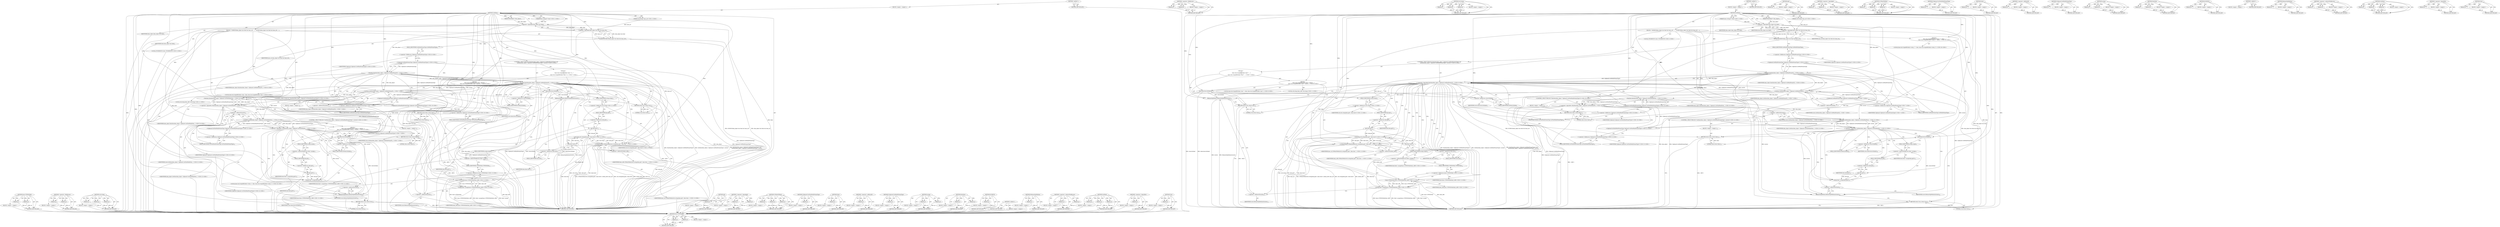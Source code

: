 digraph "Size" {
vulnerable_217 [label=<(METHOD,base.UTF8ToWide)>];
vulnerable_218 [label=<(PARAM,p1)>];
vulnerable_219 [label=<(PARAM,p2)>];
vulnerable_220 [label=<(BLOCK,&lt;empty&gt;,&lt;empty&gt;)>];
vulnerable_221 [label=<(METHOD_RETURN,ANY)>];
vulnerable_168 [label=<(METHOD,&lt;operator&gt;.fieldAccess)>];
vulnerable_169 [label=<(PARAM,p1)>];
vulnerable_170 [label=<(PARAM,p2)>];
vulnerable_171 [label=<(BLOCK,&lt;empty&gt;,&lt;empty&gt;)>];
vulnerable_172 [label=<(METHOD_RETURN,ANY)>];
vulnerable_193 [label=<(METHOD,std.string)>];
vulnerable_194 [label=<(PARAM,p1)>];
vulnerable_195 [label=<(PARAM,p2)>];
vulnerable_196 [label=<(PARAM,p3)>];
vulnerable_197 [label=<(BLOCK,&lt;empty&gt;,&lt;empty&gt;)>];
vulnerable_198 [label=<(METHOD_RETURN,ANY)>];
vulnerable_6 [label=<(METHOD,&lt;global&gt;)<SUB>1</SUB>>];
vulnerable_7 [label=<(BLOCK,&lt;empty&gt;,&lt;empty&gt;)<SUB>1</SUB>>];
vulnerable_8 [label=<(METHOD,GetHtml)<SUB>1</SUB>>];
vulnerable_9 [label=<(PARAM,IDataObject* data_object)<SUB>1</SUB>>];
vulnerable_10 [label="<(PARAM,base::string16* html)<SUB>2</SUB>>"];
vulnerable_11 [label="<(PARAM,std::string* base_url)<SUB>2</SUB>>"];
vulnerable_12 [label=<(BLOCK,{
  DCHECK(data_object &amp;&amp; html &amp;&amp; base_url);

 ...,{
  DCHECK(data_object &amp;&amp; html &amp;&amp; base_url);

 ...)<SUB>2</SUB>>];
vulnerable_13 [label=<(DCHECK,DCHECK(data_object &amp;&amp; html &amp;&amp; base_url))<SUB>3</SUB>>];
vulnerable_14 [label=<(&lt;operator&gt;.logicalAnd,data_object &amp;&amp; html &amp;&amp; base_url)<SUB>3</SUB>>];
vulnerable_15 [label=<(&lt;operator&gt;.logicalAnd,data_object &amp;&amp; html)<SUB>3</SUB>>];
vulnerable_16 [label=<(IDENTIFIER,data_object,data_object &amp;&amp; html)<SUB>3</SUB>>];
vulnerable_17 [label=<(IDENTIFIER,html,data_object &amp;&amp; html)<SUB>3</SUB>>];
vulnerable_18 [label=<(IDENTIFIER,base_url,data_object &amp;&amp; html &amp;&amp; base_url)<SUB>3</SUB>>];
vulnerable_19 [label="<(LOCAL,STGMEDIUM store: STGMEDIUM)<SUB>5</SUB>>"];
vulnerable_20 [label="<(CONTROL_STRUCTURE,IF,if (HasData(data_object, Clipboard::GetHtmlFormatType()) &amp;&amp;
       GetData(data_object, Clipboard::GetHtmlFormatType(), &amp;store)))<SUB>6</SUB>>"];
vulnerable_21 [label="<(&lt;operator&gt;.logicalAnd,HasData(data_object, Clipboard::GetHtmlFormatTy...)<SUB>6</SUB>>"];
vulnerable_22 [label="<(HasData,HasData(data_object, Clipboard::GetHtmlFormatTy...)<SUB>6</SUB>>"];
vulnerable_23 [label="<(IDENTIFIER,data_object,HasData(data_object, Clipboard::GetHtmlFormatTy...)<SUB>6</SUB>>"];
vulnerable_24 [label="<(Clipboard.GetHtmlFormatType,Clipboard::GetHtmlFormatType())<SUB>6</SUB>>"];
vulnerable_25 [label="<(&lt;operator&gt;.fieldAccess,Clipboard::GetHtmlFormatType)<SUB>6</SUB>>"];
vulnerable_26 [label="<(IDENTIFIER,Clipboard,Clipboard::GetHtmlFormatType())<SUB>6</SUB>>"];
vulnerable_27 [label=<(FIELD_IDENTIFIER,GetHtmlFormatType,GetHtmlFormatType)<SUB>6</SUB>>];
vulnerable_28 [label="<(GetData,GetData(data_object, Clipboard::GetHtmlFormatTy...)<SUB>7</SUB>>"];
vulnerable_29 [label="<(IDENTIFIER,data_object,GetData(data_object, Clipboard::GetHtmlFormatTy...)<SUB>7</SUB>>"];
vulnerable_30 [label="<(Clipboard.GetHtmlFormatType,Clipboard::GetHtmlFormatType())<SUB>7</SUB>>"];
vulnerable_31 [label="<(&lt;operator&gt;.fieldAccess,Clipboard::GetHtmlFormatType)<SUB>7</SUB>>"];
vulnerable_32 [label="<(IDENTIFIER,Clipboard,Clipboard::GetHtmlFormatType())<SUB>7</SUB>>"];
vulnerable_33 [label=<(FIELD_IDENTIFIER,GetHtmlFormatType,GetHtmlFormatType)<SUB>7</SUB>>];
vulnerable_34 [label=<(&lt;operator&gt;.addressOf,&amp;store)<SUB>7</SUB>>];
vulnerable_35 [label="<(IDENTIFIER,store,GetData(data_object, Clipboard::GetHtmlFormatTy...)<SUB>7</SUB>>"];
vulnerable_36 [label="<(BLOCK,{
     {
      base::win::ScopedHGlobal&lt;char&gt; d...,{
     {
      base::win::ScopedHGlobal&lt;char&gt; d...)<SUB>7</SUB>>"];
vulnerable_37 [label="<(BLOCK,{
      base::win::ScopedHGlobal&lt;char&gt; data(sto...,{
      base::win::ScopedHGlobal&lt;char&gt; data(sto...)<SUB>8</SUB>>"];
vulnerable_38 [label="<(LOCAL,base.win.ScopedHGlobal&lt;char&gt; data: base.win.ScopedHGlobal&lt;char&gt;)<SUB>9</SUB>>"];
vulnerable_39 [label=<(data,data(store.hGlobal))<SUB>9</SUB>>];
vulnerable_40 [label=<(&lt;operator&gt;.fieldAccess,store.hGlobal)<SUB>9</SUB>>];
vulnerable_41 [label=<(IDENTIFIER,store,data(store.hGlobal))<SUB>9</SUB>>];
vulnerable_42 [label=<(FIELD_IDENTIFIER,hGlobal,hGlobal)<SUB>9</SUB>>];
vulnerable_43 [label="<(LOCAL,std.string html_utf8: std.string)<SUB>11</SUB>>"];
vulnerable_44 [label="<(CFHtmlToHtml,CFHtmlToHtml(std::string(data.get(), data.Size(...)<SUB>12</SUB>>"];
vulnerable_45 [label="<(std.string,std::string(data.get(), data.Size()))<SUB>12</SUB>>"];
vulnerable_46 [label="<(&lt;operator&gt;.fieldAccess,std::string)<SUB>12</SUB>>"];
vulnerable_47 [label="<(IDENTIFIER,std,std::string(data.get(), data.Size()))<SUB>12</SUB>>"];
vulnerable_48 [label=<(FIELD_IDENTIFIER,string,string)<SUB>12</SUB>>];
vulnerable_49 [label=<(get,data.get())<SUB>12</SUB>>];
vulnerable_50 [label=<(&lt;operator&gt;.fieldAccess,data.get)<SUB>12</SUB>>];
vulnerable_51 [label=<(IDENTIFIER,data,data.get())<SUB>12</SUB>>];
vulnerable_52 [label=<(FIELD_IDENTIFIER,get,get)<SUB>12</SUB>>];
vulnerable_53 [label=<(Size,data.Size())<SUB>12</SUB>>];
vulnerable_54 [label=<(&lt;operator&gt;.fieldAccess,data.Size)<SUB>12</SUB>>];
vulnerable_55 [label=<(IDENTIFIER,data,data.Size())<SUB>12</SUB>>];
vulnerable_56 [label=<(FIELD_IDENTIFIER,Size,Size)<SUB>12</SUB>>];
vulnerable_57 [label=<(&lt;operator&gt;.addressOf,&amp;html_utf8)<SUB>12</SUB>>];
vulnerable_58 [label="<(IDENTIFIER,html_utf8,CFHtmlToHtml(std::string(data.get(), data.Size(...)<SUB>12</SUB>>"];
vulnerable_59 [label="<(IDENTIFIER,base_url,CFHtmlToHtml(std::string(data.get(), data.Size(...)<SUB>12</SUB>>"];
vulnerable_60 [label="<(assign,html-&gt;assign(base::UTF8ToWide(html_utf8)))<SUB>13</SUB>>"];
vulnerable_61 [label=<(&lt;operator&gt;.indirectFieldAccess,html-&gt;assign)<SUB>13</SUB>>];
vulnerable_62 [label="<(IDENTIFIER,html,html-&gt;assign(base::UTF8ToWide(html_utf8)))<SUB>13</SUB>>"];
vulnerable_63 [label=<(FIELD_IDENTIFIER,assign,assign)<SUB>13</SUB>>];
vulnerable_64 [label="<(base.UTF8ToWide,base::UTF8ToWide(html_utf8))<SUB>13</SUB>>"];
vulnerable_65 [label="<(&lt;operator&gt;.fieldAccess,base::UTF8ToWide)<SUB>13</SUB>>"];
vulnerable_66 [label="<(IDENTIFIER,base,base::UTF8ToWide(html_utf8))<SUB>13</SUB>>"];
vulnerable_67 [label=<(FIELD_IDENTIFIER,UTF8ToWide,UTF8ToWide)<SUB>13</SUB>>];
vulnerable_68 [label="<(IDENTIFIER,html_utf8,base::UTF8ToWide(html_utf8))<SUB>13</SUB>>"];
vulnerable_69 [label=<(ReleaseStgMedium,ReleaseStgMedium(&amp;store))<SUB>15</SUB>>];
vulnerable_70 [label=<(&lt;operator&gt;.addressOf,&amp;store)<SUB>15</SUB>>];
vulnerable_71 [label=<(IDENTIFIER,store,ReleaseStgMedium(&amp;store))<SUB>15</SUB>>];
vulnerable_72 [label=<(RETURN,return true;,return true;)<SUB>16</SUB>>];
vulnerable_73 [label=<(LITERAL,true,return true;)<SUB>16</SUB>>];
vulnerable_74 [label="<(CONTROL_STRUCTURE,IF,if (!HasData(data_object, Clipboard::GetTextHtmlFormatType())))<SUB>19</SUB>>"];
vulnerable_75 [label="<(&lt;operator&gt;.logicalNot,!HasData(data_object, Clipboard::GetTextHtmlFor...)<SUB>19</SUB>>"];
vulnerable_76 [label="<(HasData,HasData(data_object, Clipboard::GetTextHtmlForm...)<SUB>19</SUB>>"];
vulnerable_77 [label="<(IDENTIFIER,data_object,HasData(data_object, Clipboard::GetTextHtmlForm...)<SUB>19</SUB>>"];
vulnerable_78 [label="<(Clipboard.GetTextHtmlFormatType,Clipboard::GetTextHtmlFormatType())<SUB>19</SUB>>"];
vulnerable_79 [label="<(&lt;operator&gt;.fieldAccess,Clipboard::GetTextHtmlFormatType)<SUB>19</SUB>>"];
vulnerable_80 [label="<(IDENTIFIER,Clipboard,Clipboard::GetTextHtmlFormatType())<SUB>19</SUB>>"];
vulnerable_81 [label=<(FIELD_IDENTIFIER,GetTextHtmlFormatType,GetTextHtmlFormatType)<SUB>19</SUB>>];
vulnerable_82 [label=<(BLOCK,&lt;empty&gt;,&lt;empty&gt;)<SUB>20</SUB>>];
vulnerable_83 [label=<(RETURN,return false;,return false;)<SUB>20</SUB>>];
vulnerable_84 [label=<(LITERAL,false,return false;)<SUB>20</SUB>>];
vulnerable_85 [label="<(CONTROL_STRUCTURE,IF,if (!GetData(data_object, Clipboard::GetTextHtmlFormatType(), &amp;store)))<SUB>22</SUB>>"];
vulnerable_86 [label="<(&lt;operator&gt;.logicalNot,!GetData(data_object, Clipboard::GetTextHtmlFor...)<SUB>22</SUB>>"];
vulnerable_87 [label="<(GetData,GetData(data_object, Clipboard::GetTextHtmlForm...)<SUB>22</SUB>>"];
vulnerable_88 [label="<(IDENTIFIER,data_object,GetData(data_object, Clipboard::GetTextHtmlForm...)<SUB>22</SUB>>"];
vulnerable_89 [label="<(Clipboard.GetTextHtmlFormatType,Clipboard::GetTextHtmlFormatType())<SUB>22</SUB>>"];
vulnerable_90 [label="<(&lt;operator&gt;.fieldAccess,Clipboard::GetTextHtmlFormatType)<SUB>22</SUB>>"];
vulnerable_91 [label="<(IDENTIFIER,Clipboard,Clipboard::GetTextHtmlFormatType())<SUB>22</SUB>>"];
vulnerable_92 [label=<(FIELD_IDENTIFIER,GetTextHtmlFormatType,GetTextHtmlFormatType)<SUB>22</SUB>>];
vulnerable_93 [label=<(&lt;operator&gt;.addressOf,&amp;store)<SUB>22</SUB>>];
vulnerable_94 [label="<(IDENTIFIER,store,GetData(data_object, Clipboard::GetTextHtmlForm...)<SUB>22</SUB>>"];
vulnerable_95 [label=<(BLOCK,&lt;empty&gt;,&lt;empty&gt;)<SUB>23</SUB>>];
vulnerable_96 [label=<(RETURN,return false;,return false;)<SUB>23</SUB>>];
vulnerable_97 [label=<(LITERAL,false,return false;)<SUB>23</SUB>>];
vulnerable_98 [label="<(BLOCK,{
    base::win::ScopedHGlobal&lt;wchar_t&gt; data(st...,{
    base::win::ScopedHGlobal&lt;wchar_t&gt; data(st...)<SUB>25</SUB>>"];
vulnerable_99 [label="<(LOCAL,base.win.ScopedHGlobal&lt;wchar_t&gt; data: base.win.ScopedHGlobal&lt;wchar_t&gt;)<SUB>26</SUB>>"];
vulnerable_100 [label=<(data,data(store.hGlobal))<SUB>26</SUB>>];
vulnerable_101 [label=<(&lt;operator&gt;.fieldAccess,store.hGlobal)<SUB>26</SUB>>];
vulnerable_102 [label=<(IDENTIFIER,store,data(store.hGlobal))<SUB>26</SUB>>];
vulnerable_103 [label=<(FIELD_IDENTIFIER,hGlobal,hGlobal)<SUB>26</SUB>>];
vulnerable_104 [label=<(assign,html-&gt;assign(data.get()))<SUB>27</SUB>>];
vulnerable_105 [label=<(&lt;operator&gt;.indirectFieldAccess,html-&gt;assign)<SUB>27</SUB>>];
vulnerable_106 [label=<(IDENTIFIER,html,html-&gt;assign(data.get()))<SUB>27</SUB>>];
vulnerable_107 [label=<(FIELD_IDENTIFIER,assign,assign)<SUB>27</SUB>>];
vulnerable_108 [label=<(get,data.get())<SUB>27</SUB>>];
vulnerable_109 [label=<(&lt;operator&gt;.fieldAccess,data.get)<SUB>27</SUB>>];
vulnerable_110 [label=<(IDENTIFIER,data,data.get())<SUB>27</SUB>>];
vulnerable_111 [label=<(FIELD_IDENTIFIER,get,get)<SUB>27</SUB>>];
vulnerable_112 [label=<(ReleaseStgMedium,ReleaseStgMedium(&amp;store))<SUB>29</SUB>>];
vulnerable_113 [label=<(&lt;operator&gt;.addressOf,&amp;store)<SUB>29</SUB>>];
vulnerable_114 [label=<(IDENTIFIER,store,ReleaseStgMedium(&amp;store))<SUB>29</SUB>>];
vulnerable_115 [label=<(RETURN,return true;,return true;)<SUB>30</SUB>>];
vulnerable_116 [label=<(LITERAL,true,return true;)<SUB>30</SUB>>];
vulnerable_117 [label=<(METHOD_RETURN,bool)<SUB>1</SUB>>];
vulnerable_119 [label=<(METHOD_RETURN,ANY)<SUB>1</SUB>>];
vulnerable_199 [label=<(METHOD,get)>];
vulnerable_200 [label=<(PARAM,p1)>];
vulnerable_201 [label=<(BLOCK,&lt;empty&gt;,&lt;empty&gt;)>];
vulnerable_202 [label=<(METHOD_RETURN,ANY)>];
vulnerable_154 [label=<(METHOD,&lt;operator&gt;.logicalAnd)>];
vulnerable_155 [label=<(PARAM,p1)>];
vulnerable_156 [label=<(PARAM,p2)>];
vulnerable_157 [label=<(BLOCK,&lt;empty&gt;,&lt;empty&gt;)>];
vulnerable_158 [label=<(METHOD_RETURN,ANY)>];
vulnerable_187 [label=<(METHOD,CFHtmlToHtml)>];
vulnerable_188 [label=<(PARAM,p1)>];
vulnerable_189 [label=<(PARAM,p2)>];
vulnerable_190 [label=<(PARAM,p3)>];
vulnerable_191 [label=<(BLOCK,&lt;empty&gt;,&lt;empty&gt;)>];
vulnerable_192 [label=<(METHOD_RETURN,ANY)>];
vulnerable_230 [label=<(METHOD,Clipboard.GetTextHtmlFormatType)>];
vulnerable_231 [label=<(PARAM,p1)>];
vulnerable_232 [label=<(BLOCK,&lt;empty&gt;,&lt;empty&gt;)>];
vulnerable_233 [label=<(METHOD_RETURN,ANY)>];
vulnerable_183 [label=<(METHOD,data)>];
vulnerable_184 [label=<(PARAM,p1)>];
vulnerable_185 [label=<(BLOCK,&lt;empty&gt;,&lt;empty&gt;)>];
vulnerable_186 [label=<(METHOD_RETURN,ANY)>];
vulnerable_179 [label=<(METHOD,&lt;operator&gt;.addressOf)>];
vulnerable_180 [label=<(PARAM,p1)>];
vulnerable_181 [label=<(BLOCK,&lt;empty&gt;,&lt;empty&gt;)>];
vulnerable_182 [label=<(METHOD_RETURN,ANY)>];
vulnerable_164 [label=<(METHOD,Clipboard.GetHtmlFormatType)>];
vulnerable_165 [label=<(PARAM,p1)>];
vulnerable_166 [label=<(BLOCK,&lt;empty&gt;,&lt;empty&gt;)>];
vulnerable_167 [label=<(METHOD_RETURN,ANY)>];
vulnerable_207 [label=<(METHOD,assign)>];
vulnerable_208 [label=<(PARAM,p1)>];
vulnerable_209 [label=<(PARAM,p2)>];
vulnerable_210 [label=<(BLOCK,&lt;empty&gt;,&lt;empty&gt;)>];
vulnerable_211 [label=<(METHOD_RETURN,ANY)>];
vulnerable_159 [label=<(METHOD,HasData)>];
vulnerable_160 [label=<(PARAM,p1)>];
vulnerable_161 [label=<(PARAM,p2)>];
vulnerable_162 [label=<(BLOCK,&lt;empty&gt;,&lt;empty&gt;)>];
vulnerable_163 [label=<(METHOD_RETURN,ANY)>];
vulnerable_150 [label=<(METHOD,DCHECK)>];
vulnerable_151 [label=<(PARAM,p1)>];
vulnerable_152 [label=<(BLOCK,&lt;empty&gt;,&lt;empty&gt;)>];
vulnerable_153 [label=<(METHOD_RETURN,ANY)>];
vulnerable_144 [label=<(METHOD,&lt;global&gt;)<SUB>1</SUB>>];
vulnerable_145 [label=<(BLOCK,&lt;empty&gt;,&lt;empty&gt;)>];
vulnerable_146 [label=<(METHOD_RETURN,ANY)>];
vulnerable_222 [label=<(METHOD,ReleaseStgMedium)>];
vulnerable_223 [label=<(PARAM,p1)>];
vulnerable_224 [label=<(BLOCK,&lt;empty&gt;,&lt;empty&gt;)>];
vulnerable_225 [label=<(METHOD_RETURN,ANY)>];
vulnerable_212 [label=<(METHOD,&lt;operator&gt;.indirectFieldAccess)>];
vulnerable_213 [label=<(PARAM,p1)>];
vulnerable_214 [label=<(PARAM,p2)>];
vulnerable_215 [label=<(BLOCK,&lt;empty&gt;,&lt;empty&gt;)>];
vulnerable_216 [label=<(METHOD_RETURN,ANY)>];
vulnerable_173 [label=<(METHOD,GetData)>];
vulnerable_174 [label=<(PARAM,p1)>];
vulnerable_175 [label=<(PARAM,p2)>];
vulnerable_176 [label=<(PARAM,p3)>];
vulnerable_177 [label=<(BLOCK,&lt;empty&gt;,&lt;empty&gt;)>];
vulnerable_178 [label=<(METHOD_RETURN,ANY)>];
vulnerable_226 [label=<(METHOD,&lt;operator&gt;.logicalNot)>];
vulnerable_227 [label=<(PARAM,p1)>];
vulnerable_228 [label=<(BLOCK,&lt;empty&gt;,&lt;empty&gt;)>];
vulnerable_229 [label=<(METHOD_RETURN,ANY)>];
vulnerable_203 [label=<(METHOD,Size)>];
vulnerable_204 [label=<(PARAM,p1)>];
vulnerable_205 [label=<(BLOCK,&lt;empty&gt;,&lt;empty&gt;)>];
vulnerable_206 [label=<(METHOD_RETURN,ANY)>];
fixed_217 [label=<(METHOD,base.UTF8ToWide)>];
fixed_218 [label=<(PARAM,p1)>];
fixed_219 [label=<(PARAM,p2)>];
fixed_220 [label=<(BLOCK,&lt;empty&gt;,&lt;empty&gt;)>];
fixed_221 [label=<(METHOD_RETURN,ANY)>];
fixed_168 [label=<(METHOD,&lt;operator&gt;.fieldAccess)>];
fixed_169 [label=<(PARAM,p1)>];
fixed_170 [label=<(PARAM,p2)>];
fixed_171 [label=<(BLOCK,&lt;empty&gt;,&lt;empty&gt;)>];
fixed_172 [label=<(METHOD_RETURN,ANY)>];
fixed_193 [label=<(METHOD,std.string)>];
fixed_194 [label=<(PARAM,p1)>];
fixed_195 [label=<(PARAM,p2)>];
fixed_196 [label=<(PARAM,p3)>];
fixed_197 [label=<(BLOCK,&lt;empty&gt;,&lt;empty&gt;)>];
fixed_198 [label=<(METHOD_RETURN,ANY)>];
fixed_6 [label=<(METHOD,&lt;global&gt;)<SUB>1</SUB>>];
fixed_7 [label=<(BLOCK,&lt;empty&gt;,&lt;empty&gt;)<SUB>1</SUB>>];
fixed_8 [label=<(METHOD,GetHtml)<SUB>1</SUB>>];
fixed_9 [label=<(PARAM,IDataObject* data_object)<SUB>1</SUB>>];
fixed_10 [label="<(PARAM,base::string16* html)<SUB>2</SUB>>"];
fixed_11 [label="<(PARAM,std::string* base_url)<SUB>2</SUB>>"];
fixed_12 [label=<(BLOCK,{
  DCHECK(data_object &amp;&amp; html &amp;&amp; base_url);

 ...,{
  DCHECK(data_object &amp;&amp; html &amp;&amp; base_url);

 ...)<SUB>2</SUB>>];
fixed_13 [label=<(DCHECK,DCHECK(data_object &amp;&amp; html &amp;&amp; base_url))<SUB>3</SUB>>];
fixed_14 [label=<(&lt;operator&gt;.logicalAnd,data_object &amp;&amp; html &amp;&amp; base_url)<SUB>3</SUB>>];
fixed_15 [label=<(&lt;operator&gt;.logicalAnd,data_object &amp;&amp; html)<SUB>3</SUB>>];
fixed_16 [label=<(IDENTIFIER,data_object,data_object &amp;&amp; html)<SUB>3</SUB>>];
fixed_17 [label=<(IDENTIFIER,html,data_object &amp;&amp; html)<SUB>3</SUB>>];
fixed_18 [label=<(IDENTIFIER,base_url,data_object &amp;&amp; html &amp;&amp; base_url)<SUB>3</SUB>>];
fixed_19 [label="<(LOCAL,STGMEDIUM store: STGMEDIUM)<SUB>5</SUB>>"];
fixed_20 [label="<(CONTROL_STRUCTURE,IF,if (HasData(data_object, Clipboard::GetHtmlFormatType()) &amp;&amp;
       GetData(data_object, Clipboard::GetHtmlFormatType(), &amp;store)))<SUB>6</SUB>>"];
fixed_21 [label="<(&lt;operator&gt;.logicalAnd,HasData(data_object, Clipboard::GetHtmlFormatTy...)<SUB>6</SUB>>"];
fixed_22 [label="<(HasData,HasData(data_object, Clipboard::GetHtmlFormatTy...)<SUB>6</SUB>>"];
fixed_23 [label="<(IDENTIFIER,data_object,HasData(data_object, Clipboard::GetHtmlFormatTy...)<SUB>6</SUB>>"];
fixed_24 [label="<(Clipboard.GetHtmlFormatType,Clipboard::GetHtmlFormatType())<SUB>6</SUB>>"];
fixed_25 [label="<(&lt;operator&gt;.fieldAccess,Clipboard::GetHtmlFormatType)<SUB>6</SUB>>"];
fixed_26 [label="<(IDENTIFIER,Clipboard,Clipboard::GetHtmlFormatType())<SUB>6</SUB>>"];
fixed_27 [label=<(FIELD_IDENTIFIER,GetHtmlFormatType,GetHtmlFormatType)<SUB>6</SUB>>];
fixed_28 [label="<(GetData,GetData(data_object, Clipboard::GetHtmlFormatTy...)<SUB>7</SUB>>"];
fixed_29 [label="<(IDENTIFIER,data_object,GetData(data_object, Clipboard::GetHtmlFormatTy...)<SUB>7</SUB>>"];
fixed_30 [label="<(Clipboard.GetHtmlFormatType,Clipboard::GetHtmlFormatType())<SUB>7</SUB>>"];
fixed_31 [label="<(&lt;operator&gt;.fieldAccess,Clipboard::GetHtmlFormatType)<SUB>7</SUB>>"];
fixed_32 [label="<(IDENTIFIER,Clipboard,Clipboard::GetHtmlFormatType())<SUB>7</SUB>>"];
fixed_33 [label=<(FIELD_IDENTIFIER,GetHtmlFormatType,GetHtmlFormatType)<SUB>7</SUB>>];
fixed_34 [label=<(&lt;operator&gt;.addressOf,&amp;store)<SUB>7</SUB>>];
fixed_35 [label="<(IDENTIFIER,store,GetData(data_object, Clipboard::GetHtmlFormatTy...)<SUB>7</SUB>>"];
fixed_36 [label="<(BLOCK,{
     {
      base::win::ScopedHGlobal&lt;char*&gt; ...,{
     {
      base::win::ScopedHGlobal&lt;char*&gt; ...)<SUB>7</SUB>>"];
fixed_37 [label="<(BLOCK,{
      base::win::ScopedHGlobal&lt;char*&gt; data(st...,{
      base::win::ScopedHGlobal&lt;char*&gt; data(st...)<SUB>8</SUB>>"];
fixed_38 [label="<(LOCAL,base.win.ScopedHGlobal&lt;char *&gt; data: base.win.ScopedHGlobal&lt;char*&gt;)<SUB>9</SUB>>"];
fixed_39 [label=<(data,data(store.hGlobal))<SUB>9</SUB>>];
fixed_40 [label=<(&lt;operator&gt;.fieldAccess,store.hGlobal)<SUB>9</SUB>>];
fixed_41 [label=<(IDENTIFIER,store,data(store.hGlobal))<SUB>9</SUB>>];
fixed_42 [label=<(FIELD_IDENTIFIER,hGlobal,hGlobal)<SUB>9</SUB>>];
fixed_43 [label="<(LOCAL,std.string html_utf8: std.string)<SUB>11</SUB>>"];
fixed_44 [label="<(CFHtmlToHtml,CFHtmlToHtml(std::string(data.get(), data.Size(...)<SUB>12</SUB>>"];
fixed_45 [label="<(std.string,std::string(data.get(), data.Size()))<SUB>12</SUB>>"];
fixed_46 [label="<(&lt;operator&gt;.fieldAccess,std::string)<SUB>12</SUB>>"];
fixed_47 [label="<(IDENTIFIER,std,std::string(data.get(), data.Size()))<SUB>12</SUB>>"];
fixed_48 [label=<(FIELD_IDENTIFIER,string,string)<SUB>12</SUB>>];
fixed_49 [label=<(get,data.get())<SUB>12</SUB>>];
fixed_50 [label=<(&lt;operator&gt;.fieldAccess,data.get)<SUB>12</SUB>>];
fixed_51 [label=<(IDENTIFIER,data,data.get())<SUB>12</SUB>>];
fixed_52 [label=<(FIELD_IDENTIFIER,get,get)<SUB>12</SUB>>];
fixed_53 [label=<(Size,data.Size())<SUB>12</SUB>>];
fixed_54 [label=<(&lt;operator&gt;.fieldAccess,data.Size)<SUB>12</SUB>>];
fixed_55 [label=<(IDENTIFIER,data,data.Size())<SUB>12</SUB>>];
fixed_56 [label=<(FIELD_IDENTIFIER,Size,Size)<SUB>12</SUB>>];
fixed_57 [label=<(&lt;operator&gt;.addressOf,&amp;html_utf8)<SUB>12</SUB>>];
fixed_58 [label="<(IDENTIFIER,html_utf8,CFHtmlToHtml(std::string(data.get(), data.Size(...)<SUB>12</SUB>>"];
fixed_59 [label="<(IDENTIFIER,base_url,CFHtmlToHtml(std::string(data.get(), data.Size(...)<SUB>12</SUB>>"];
fixed_60 [label="<(assign,html-&gt;assign(base::UTF8ToWide(html_utf8)))<SUB>13</SUB>>"];
fixed_61 [label=<(&lt;operator&gt;.indirectFieldAccess,html-&gt;assign)<SUB>13</SUB>>];
fixed_62 [label="<(IDENTIFIER,html,html-&gt;assign(base::UTF8ToWide(html_utf8)))<SUB>13</SUB>>"];
fixed_63 [label=<(FIELD_IDENTIFIER,assign,assign)<SUB>13</SUB>>];
fixed_64 [label="<(base.UTF8ToWide,base::UTF8ToWide(html_utf8))<SUB>13</SUB>>"];
fixed_65 [label="<(&lt;operator&gt;.fieldAccess,base::UTF8ToWide)<SUB>13</SUB>>"];
fixed_66 [label="<(IDENTIFIER,base,base::UTF8ToWide(html_utf8))<SUB>13</SUB>>"];
fixed_67 [label=<(FIELD_IDENTIFIER,UTF8ToWide,UTF8ToWide)<SUB>13</SUB>>];
fixed_68 [label="<(IDENTIFIER,html_utf8,base::UTF8ToWide(html_utf8))<SUB>13</SUB>>"];
fixed_69 [label=<(ReleaseStgMedium,ReleaseStgMedium(&amp;store))<SUB>15</SUB>>];
fixed_70 [label=<(&lt;operator&gt;.addressOf,&amp;store)<SUB>15</SUB>>];
fixed_71 [label=<(IDENTIFIER,store,ReleaseStgMedium(&amp;store))<SUB>15</SUB>>];
fixed_72 [label=<(RETURN,return true;,return true;)<SUB>16</SUB>>];
fixed_73 [label=<(LITERAL,true,return true;)<SUB>16</SUB>>];
fixed_74 [label="<(CONTROL_STRUCTURE,IF,if (!HasData(data_object, Clipboard::GetTextHtmlFormatType())))<SUB>19</SUB>>"];
fixed_75 [label="<(&lt;operator&gt;.logicalNot,!HasData(data_object, Clipboard::GetTextHtmlFor...)<SUB>19</SUB>>"];
fixed_76 [label="<(HasData,HasData(data_object, Clipboard::GetTextHtmlForm...)<SUB>19</SUB>>"];
fixed_77 [label="<(IDENTIFIER,data_object,HasData(data_object, Clipboard::GetTextHtmlForm...)<SUB>19</SUB>>"];
fixed_78 [label="<(Clipboard.GetTextHtmlFormatType,Clipboard::GetTextHtmlFormatType())<SUB>19</SUB>>"];
fixed_79 [label="<(&lt;operator&gt;.fieldAccess,Clipboard::GetTextHtmlFormatType)<SUB>19</SUB>>"];
fixed_80 [label="<(IDENTIFIER,Clipboard,Clipboard::GetTextHtmlFormatType())<SUB>19</SUB>>"];
fixed_81 [label=<(FIELD_IDENTIFIER,GetTextHtmlFormatType,GetTextHtmlFormatType)<SUB>19</SUB>>];
fixed_82 [label=<(BLOCK,&lt;empty&gt;,&lt;empty&gt;)<SUB>20</SUB>>];
fixed_83 [label=<(RETURN,return false;,return false;)<SUB>20</SUB>>];
fixed_84 [label=<(LITERAL,false,return false;)<SUB>20</SUB>>];
fixed_85 [label="<(CONTROL_STRUCTURE,IF,if (!GetData(data_object, Clipboard::GetTextHtmlFormatType(), &amp;store)))<SUB>22</SUB>>"];
fixed_86 [label="<(&lt;operator&gt;.logicalNot,!GetData(data_object, Clipboard::GetTextHtmlFor...)<SUB>22</SUB>>"];
fixed_87 [label="<(GetData,GetData(data_object, Clipboard::GetTextHtmlForm...)<SUB>22</SUB>>"];
fixed_88 [label="<(IDENTIFIER,data_object,GetData(data_object, Clipboard::GetTextHtmlForm...)<SUB>22</SUB>>"];
fixed_89 [label="<(Clipboard.GetTextHtmlFormatType,Clipboard::GetTextHtmlFormatType())<SUB>22</SUB>>"];
fixed_90 [label="<(&lt;operator&gt;.fieldAccess,Clipboard::GetTextHtmlFormatType)<SUB>22</SUB>>"];
fixed_91 [label="<(IDENTIFIER,Clipboard,Clipboard::GetTextHtmlFormatType())<SUB>22</SUB>>"];
fixed_92 [label=<(FIELD_IDENTIFIER,GetTextHtmlFormatType,GetTextHtmlFormatType)<SUB>22</SUB>>];
fixed_93 [label=<(&lt;operator&gt;.addressOf,&amp;store)<SUB>22</SUB>>];
fixed_94 [label="<(IDENTIFIER,store,GetData(data_object, Clipboard::GetTextHtmlForm...)<SUB>22</SUB>>"];
fixed_95 [label=<(BLOCK,&lt;empty&gt;,&lt;empty&gt;)<SUB>23</SUB>>];
fixed_96 [label=<(RETURN,return false;,return false;)<SUB>23</SUB>>];
fixed_97 [label=<(LITERAL,false,return false;)<SUB>23</SUB>>];
fixed_98 [label="<(BLOCK,{
    base::win::ScopedHGlobal&lt;wchar_t*&gt; data(s...,{
    base::win::ScopedHGlobal&lt;wchar_t*&gt; data(s...)<SUB>25</SUB>>"];
fixed_99 [label="<(LOCAL,base.win.ScopedHGlobal&lt;wchar_t *&gt; data: base.win.ScopedHGlobal&lt;wchar_t*&gt;)<SUB>26</SUB>>"];
fixed_100 [label=<(data,data(store.hGlobal))<SUB>26</SUB>>];
fixed_101 [label=<(&lt;operator&gt;.fieldAccess,store.hGlobal)<SUB>26</SUB>>];
fixed_102 [label=<(IDENTIFIER,store,data(store.hGlobal))<SUB>26</SUB>>];
fixed_103 [label=<(FIELD_IDENTIFIER,hGlobal,hGlobal)<SUB>26</SUB>>];
fixed_104 [label=<(assign,html-&gt;assign(data.get()))<SUB>27</SUB>>];
fixed_105 [label=<(&lt;operator&gt;.indirectFieldAccess,html-&gt;assign)<SUB>27</SUB>>];
fixed_106 [label=<(IDENTIFIER,html,html-&gt;assign(data.get()))<SUB>27</SUB>>];
fixed_107 [label=<(FIELD_IDENTIFIER,assign,assign)<SUB>27</SUB>>];
fixed_108 [label=<(get,data.get())<SUB>27</SUB>>];
fixed_109 [label=<(&lt;operator&gt;.fieldAccess,data.get)<SUB>27</SUB>>];
fixed_110 [label=<(IDENTIFIER,data,data.get())<SUB>27</SUB>>];
fixed_111 [label=<(FIELD_IDENTIFIER,get,get)<SUB>27</SUB>>];
fixed_112 [label=<(ReleaseStgMedium,ReleaseStgMedium(&amp;store))<SUB>29</SUB>>];
fixed_113 [label=<(&lt;operator&gt;.addressOf,&amp;store)<SUB>29</SUB>>];
fixed_114 [label=<(IDENTIFIER,store,ReleaseStgMedium(&amp;store))<SUB>29</SUB>>];
fixed_115 [label=<(RETURN,return true;,return true;)<SUB>30</SUB>>];
fixed_116 [label=<(LITERAL,true,return true;)<SUB>30</SUB>>];
fixed_117 [label=<(METHOD_RETURN,bool)<SUB>1</SUB>>];
fixed_119 [label=<(METHOD_RETURN,ANY)<SUB>1</SUB>>];
fixed_199 [label=<(METHOD,get)>];
fixed_200 [label=<(PARAM,p1)>];
fixed_201 [label=<(BLOCK,&lt;empty&gt;,&lt;empty&gt;)>];
fixed_202 [label=<(METHOD_RETURN,ANY)>];
fixed_154 [label=<(METHOD,&lt;operator&gt;.logicalAnd)>];
fixed_155 [label=<(PARAM,p1)>];
fixed_156 [label=<(PARAM,p2)>];
fixed_157 [label=<(BLOCK,&lt;empty&gt;,&lt;empty&gt;)>];
fixed_158 [label=<(METHOD_RETURN,ANY)>];
fixed_187 [label=<(METHOD,CFHtmlToHtml)>];
fixed_188 [label=<(PARAM,p1)>];
fixed_189 [label=<(PARAM,p2)>];
fixed_190 [label=<(PARAM,p3)>];
fixed_191 [label=<(BLOCK,&lt;empty&gt;,&lt;empty&gt;)>];
fixed_192 [label=<(METHOD_RETURN,ANY)>];
fixed_230 [label=<(METHOD,Clipboard.GetTextHtmlFormatType)>];
fixed_231 [label=<(PARAM,p1)>];
fixed_232 [label=<(BLOCK,&lt;empty&gt;,&lt;empty&gt;)>];
fixed_233 [label=<(METHOD_RETURN,ANY)>];
fixed_183 [label=<(METHOD,data)>];
fixed_184 [label=<(PARAM,p1)>];
fixed_185 [label=<(BLOCK,&lt;empty&gt;,&lt;empty&gt;)>];
fixed_186 [label=<(METHOD_RETURN,ANY)>];
fixed_179 [label=<(METHOD,&lt;operator&gt;.addressOf)>];
fixed_180 [label=<(PARAM,p1)>];
fixed_181 [label=<(BLOCK,&lt;empty&gt;,&lt;empty&gt;)>];
fixed_182 [label=<(METHOD_RETURN,ANY)>];
fixed_164 [label=<(METHOD,Clipboard.GetHtmlFormatType)>];
fixed_165 [label=<(PARAM,p1)>];
fixed_166 [label=<(BLOCK,&lt;empty&gt;,&lt;empty&gt;)>];
fixed_167 [label=<(METHOD_RETURN,ANY)>];
fixed_207 [label=<(METHOD,assign)>];
fixed_208 [label=<(PARAM,p1)>];
fixed_209 [label=<(PARAM,p2)>];
fixed_210 [label=<(BLOCK,&lt;empty&gt;,&lt;empty&gt;)>];
fixed_211 [label=<(METHOD_RETURN,ANY)>];
fixed_159 [label=<(METHOD,HasData)>];
fixed_160 [label=<(PARAM,p1)>];
fixed_161 [label=<(PARAM,p2)>];
fixed_162 [label=<(BLOCK,&lt;empty&gt;,&lt;empty&gt;)>];
fixed_163 [label=<(METHOD_RETURN,ANY)>];
fixed_150 [label=<(METHOD,DCHECK)>];
fixed_151 [label=<(PARAM,p1)>];
fixed_152 [label=<(BLOCK,&lt;empty&gt;,&lt;empty&gt;)>];
fixed_153 [label=<(METHOD_RETURN,ANY)>];
fixed_144 [label=<(METHOD,&lt;global&gt;)<SUB>1</SUB>>];
fixed_145 [label=<(BLOCK,&lt;empty&gt;,&lt;empty&gt;)>];
fixed_146 [label=<(METHOD_RETURN,ANY)>];
fixed_222 [label=<(METHOD,ReleaseStgMedium)>];
fixed_223 [label=<(PARAM,p1)>];
fixed_224 [label=<(BLOCK,&lt;empty&gt;,&lt;empty&gt;)>];
fixed_225 [label=<(METHOD_RETURN,ANY)>];
fixed_212 [label=<(METHOD,&lt;operator&gt;.indirectFieldAccess)>];
fixed_213 [label=<(PARAM,p1)>];
fixed_214 [label=<(PARAM,p2)>];
fixed_215 [label=<(BLOCK,&lt;empty&gt;,&lt;empty&gt;)>];
fixed_216 [label=<(METHOD_RETURN,ANY)>];
fixed_173 [label=<(METHOD,GetData)>];
fixed_174 [label=<(PARAM,p1)>];
fixed_175 [label=<(PARAM,p2)>];
fixed_176 [label=<(PARAM,p3)>];
fixed_177 [label=<(BLOCK,&lt;empty&gt;,&lt;empty&gt;)>];
fixed_178 [label=<(METHOD_RETURN,ANY)>];
fixed_226 [label=<(METHOD,&lt;operator&gt;.logicalNot)>];
fixed_227 [label=<(PARAM,p1)>];
fixed_228 [label=<(BLOCK,&lt;empty&gt;,&lt;empty&gt;)>];
fixed_229 [label=<(METHOD_RETURN,ANY)>];
fixed_203 [label=<(METHOD,Size)>];
fixed_204 [label=<(PARAM,p1)>];
fixed_205 [label=<(BLOCK,&lt;empty&gt;,&lt;empty&gt;)>];
fixed_206 [label=<(METHOD_RETURN,ANY)>];
vulnerable_217 -> vulnerable_218  [key=0, label="AST: "];
vulnerable_217 -> vulnerable_218  [key=1, label="DDG: "];
vulnerable_217 -> vulnerable_220  [key=0, label="AST: "];
vulnerable_217 -> vulnerable_219  [key=0, label="AST: "];
vulnerable_217 -> vulnerable_219  [key=1, label="DDG: "];
vulnerable_217 -> vulnerable_221  [key=0, label="AST: "];
vulnerable_217 -> vulnerable_221  [key=1, label="CFG: "];
vulnerable_218 -> vulnerable_221  [key=0, label="DDG: p1"];
vulnerable_219 -> vulnerable_221  [key=0, label="DDG: p2"];
vulnerable_220 -> fixed_217  [key=0];
vulnerable_221 -> fixed_217  [key=0];
vulnerable_168 -> vulnerable_169  [key=0, label="AST: "];
vulnerable_168 -> vulnerable_169  [key=1, label="DDG: "];
vulnerable_168 -> vulnerable_171  [key=0, label="AST: "];
vulnerable_168 -> vulnerable_170  [key=0, label="AST: "];
vulnerable_168 -> vulnerable_170  [key=1, label="DDG: "];
vulnerable_168 -> vulnerable_172  [key=0, label="AST: "];
vulnerable_168 -> vulnerable_172  [key=1, label="CFG: "];
vulnerable_169 -> vulnerable_172  [key=0, label="DDG: p1"];
vulnerable_170 -> vulnerable_172  [key=0, label="DDG: p2"];
vulnerable_171 -> fixed_217  [key=0];
vulnerable_172 -> fixed_217  [key=0];
vulnerable_193 -> vulnerable_194  [key=0, label="AST: "];
vulnerable_193 -> vulnerable_194  [key=1, label="DDG: "];
vulnerable_193 -> vulnerable_197  [key=0, label="AST: "];
vulnerable_193 -> vulnerable_195  [key=0, label="AST: "];
vulnerable_193 -> vulnerable_195  [key=1, label="DDG: "];
vulnerable_193 -> vulnerable_198  [key=0, label="AST: "];
vulnerable_193 -> vulnerable_198  [key=1, label="CFG: "];
vulnerable_193 -> vulnerable_196  [key=0, label="AST: "];
vulnerable_193 -> vulnerable_196  [key=1, label="DDG: "];
vulnerable_194 -> vulnerable_198  [key=0, label="DDG: p1"];
vulnerable_195 -> vulnerable_198  [key=0, label="DDG: p2"];
vulnerable_196 -> vulnerable_198  [key=0, label="DDG: p3"];
vulnerable_197 -> fixed_217  [key=0];
vulnerable_198 -> fixed_217  [key=0];
vulnerable_6 -> vulnerable_7  [key=0, label="AST: "];
vulnerable_6 -> vulnerable_119  [key=0, label="AST: "];
vulnerable_6 -> vulnerable_119  [key=1, label="CFG: "];
vulnerable_7 -> vulnerable_8  [key=0, label="AST: "];
vulnerable_8 -> vulnerable_9  [key=0, label="AST: "];
vulnerable_8 -> vulnerable_9  [key=1, label="DDG: "];
vulnerable_8 -> vulnerable_10  [key=0, label="AST: "];
vulnerable_8 -> vulnerable_10  [key=1, label="DDG: "];
vulnerable_8 -> vulnerable_11  [key=0, label="AST: "];
vulnerable_8 -> vulnerable_11  [key=1, label="DDG: "];
vulnerable_8 -> vulnerable_12  [key=0, label="AST: "];
vulnerable_8 -> vulnerable_117  [key=0, label="AST: "];
vulnerable_8 -> vulnerable_15  [key=0, label="CFG: "];
vulnerable_8 -> vulnerable_15  [key=1, label="DDG: "];
vulnerable_8 -> vulnerable_98  [key=0, label="DDG: "];
vulnerable_8 -> vulnerable_115  [key=0, label="DDG: "];
vulnerable_8 -> vulnerable_112  [key=0, label="DDG: "];
vulnerable_8 -> vulnerable_116  [key=0, label="DDG: "];
vulnerable_8 -> vulnerable_14  [key=0, label="DDG: "];
vulnerable_8 -> vulnerable_37  [key=0, label="DDG: "];
vulnerable_8 -> vulnerable_72  [key=0, label="DDG: "];
vulnerable_8 -> vulnerable_83  [key=0, label="DDG: "];
vulnerable_8 -> vulnerable_96  [key=0, label="DDG: "];
vulnerable_8 -> vulnerable_100  [key=0, label="DDG: "];
vulnerable_8 -> vulnerable_22  [key=0, label="DDG: "];
vulnerable_8 -> vulnerable_28  [key=0, label="DDG: "];
vulnerable_8 -> vulnerable_69  [key=0, label="DDG: "];
vulnerable_8 -> vulnerable_73  [key=0, label="DDG: "];
vulnerable_8 -> vulnerable_76  [key=0, label="DDG: "];
vulnerable_8 -> vulnerable_84  [key=0, label="DDG: "];
vulnerable_8 -> vulnerable_87  [key=0, label="DDG: "];
vulnerable_8 -> vulnerable_97  [key=0, label="DDG: "];
vulnerable_8 -> vulnerable_39  [key=0, label="DDG: "];
vulnerable_8 -> vulnerable_44  [key=0, label="DDG: "];
vulnerable_8 -> vulnerable_64  [key=0, label="DDG: "];
vulnerable_9 -> vulnerable_15  [key=0, label="DDG: data_object"];
vulnerable_10 -> vulnerable_15  [key=0, label="DDG: html"];
vulnerable_11 -> vulnerable_14  [key=0, label="DDG: base_url"];
vulnerable_12 -> vulnerable_13  [key=0, label="AST: "];
vulnerable_12 -> vulnerable_19  [key=0, label="AST: "];
vulnerable_12 -> vulnerable_20  [key=0, label="AST: "];
vulnerable_12 -> vulnerable_74  [key=0, label="AST: "];
vulnerable_12 -> vulnerable_85  [key=0, label="AST: "];
vulnerable_12 -> vulnerable_98  [key=0, label="AST: "];
vulnerable_12 -> vulnerable_112  [key=0, label="AST: "];
vulnerable_12 -> vulnerable_115  [key=0, label="AST: "];
vulnerable_13 -> vulnerable_14  [key=0, label="AST: "];
vulnerable_13 -> vulnerable_27  [key=0, label="CFG: "];
vulnerable_13 -> vulnerable_117  [key=0, label="DDG: data_object &amp;&amp; html &amp;&amp; base_url"];
vulnerable_13 -> vulnerable_117  [key=1, label="DDG: DCHECK(data_object &amp;&amp; html &amp;&amp; base_url)"];
vulnerable_14 -> vulnerable_15  [key=0, label="AST: "];
vulnerable_14 -> vulnerable_18  [key=0, label="AST: "];
vulnerable_14 -> vulnerable_13  [key=0, label="CFG: "];
vulnerable_14 -> vulnerable_13  [key=1, label="DDG: data_object &amp;&amp; html"];
vulnerable_14 -> vulnerable_13  [key=2, label="DDG: base_url"];
vulnerable_14 -> vulnerable_117  [key=0, label="DDG: data_object &amp;&amp; html"];
vulnerable_14 -> vulnerable_44  [key=0, label="DDG: base_url"];
vulnerable_15 -> vulnerable_16  [key=0, label="AST: "];
vulnerable_15 -> vulnerable_17  [key=0, label="AST: "];
vulnerable_15 -> vulnerable_14  [key=0, label="CFG: "];
vulnerable_15 -> vulnerable_14  [key=1, label="DDG: data_object"];
vulnerable_15 -> vulnerable_14  [key=2, label="DDG: html"];
vulnerable_15 -> vulnerable_117  [key=0, label="DDG: html"];
vulnerable_15 -> vulnerable_104  [key=0, label="DDG: html"];
vulnerable_15 -> vulnerable_22  [key=0, label="DDG: data_object"];
vulnerable_15 -> vulnerable_60  [key=0, label="DDG: html"];
vulnerable_16 -> fixed_217  [key=0];
vulnerable_17 -> fixed_217  [key=0];
vulnerable_18 -> fixed_217  [key=0];
vulnerable_19 -> fixed_217  [key=0];
vulnerable_20 -> vulnerable_21  [key=0, label="AST: "];
vulnerable_20 -> vulnerable_36  [key=0, label="AST: "];
vulnerable_21 -> vulnerable_22  [key=0, label="AST: "];
vulnerable_21 -> vulnerable_28  [key=0, label="AST: "];
vulnerable_21 -> vulnerable_42  [key=0, label="CFG: "];
vulnerable_21 -> vulnerable_42  [key=1, label="CDG: "];
vulnerable_21 -> vulnerable_81  [key=0, label="CFG: "];
vulnerable_21 -> vulnerable_81  [key=1, label="CDG: "];
vulnerable_21 -> vulnerable_117  [key=0, label="DDG: HasData(data_object, Clipboard::GetHtmlFormatType())"];
vulnerable_21 -> vulnerable_117  [key=1, label="DDG: GetData(data_object, Clipboard::GetHtmlFormatType(), &amp;store)"];
vulnerable_21 -> vulnerable_117  [key=2, label="DDG: HasData(data_object, Clipboard::GetHtmlFormatType()) &amp;&amp;
       GetData(data_object, Clipboard::GetHtmlFormatType(), &amp;store)"];
vulnerable_21 -> vulnerable_48  [key=0, label="CDG: "];
vulnerable_21 -> vulnerable_49  [key=0, label="CDG: "];
vulnerable_21 -> vulnerable_60  [key=0, label="CDG: "];
vulnerable_21 -> vulnerable_64  [key=0, label="CDG: "];
vulnerable_21 -> vulnerable_57  [key=0, label="CDG: "];
vulnerable_21 -> vulnerable_75  [key=0, label="CDG: "];
vulnerable_21 -> vulnerable_52  [key=0, label="CDG: "];
vulnerable_21 -> vulnerable_46  [key=0, label="CDG: "];
vulnerable_21 -> vulnerable_72  [key=0, label="CDG: "];
vulnerable_21 -> vulnerable_56  [key=0, label="CDG: "];
vulnerable_21 -> vulnerable_69  [key=0, label="CDG: "];
vulnerable_21 -> vulnerable_67  [key=0, label="CDG: "];
vulnerable_21 -> vulnerable_45  [key=0, label="CDG: "];
vulnerable_21 -> vulnerable_40  [key=0, label="CDG: "];
vulnerable_21 -> vulnerable_76  [key=0, label="CDG: "];
vulnerable_21 -> vulnerable_65  [key=0, label="CDG: "];
vulnerable_21 -> vulnerable_50  [key=0, label="CDG: "];
vulnerable_21 -> vulnerable_44  [key=0, label="CDG: "];
vulnerable_21 -> vulnerable_54  [key=0, label="CDG: "];
vulnerable_21 -> vulnerable_79  [key=0, label="CDG: "];
vulnerable_21 -> vulnerable_61  [key=0, label="CDG: "];
vulnerable_21 -> vulnerable_53  [key=0, label="CDG: "];
vulnerable_21 -> vulnerable_70  [key=0, label="CDG: "];
vulnerable_21 -> vulnerable_63  [key=0, label="CDG: "];
vulnerable_21 -> vulnerable_78  [key=0, label="CDG: "];
vulnerable_21 -> vulnerable_39  [key=0, label="CDG: "];
vulnerable_22 -> vulnerable_23  [key=0, label="AST: "];
vulnerable_22 -> vulnerable_24  [key=0, label="AST: "];
vulnerable_22 -> vulnerable_21  [key=0, label="CFG: "];
vulnerable_22 -> vulnerable_21  [key=1, label="DDG: data_object"];
vulnerable_22 -> vulnerable_21  [key=2, label="DDG: Clipboard::GetHtmlFormatType()"];
vulnerable_22 -> vulnerable_33  [key=0, label="CFG: "];
vulnerable_22 -> vulnerable_33  [key=1, label="CDG: "];
vulnerable_22 -> vulnerable_117  [key=0, label="DDG: data_object"];
vulnerable_22 -> vulnerable_117  [key=1, label="DDG: Clipboard::GetHtmlFormatType()"];
vulnerable_22 -> vulnerable_28  [key=0, label="DDG: data_object"];
vulnerable_22 -> vulnerable_28  [key=1, label="CDG: "];
vulnerable_22 -> vulnerable_76  [key=0, label="DDG: data_object"];
vulnerable_22 -> vulnerable_30  [key=0, label="CDG: "];
vulnerable_22 -> vulnerable_34  [key=0, label="CDG: "];
vulnerable_22 -> vulnerable_31  [key=0, label="CDG: "];
vulnerable_23 -> fixed_217  [key=0];
vulnerable_24 -> vulnerable_25  [key=0, label="AST: "];
vulnerable_24 -> vulnerable_22  [key=0, label="CFG: "];
vulnerable_24 -> vulnerable_22  [key=1, label="DDG: Clipboard::GetHtmlFormatType"];
vulnerable_24 -> vulnerable_117  [key=0, label="DDG: Clipboard::GetHtmlFormatType"];
vulnerable_24 -> vulnerable_30  [key=0, label="DDG: Clipboard::GetHtmlFormatType"];
vulnerable_25 -> vulnerable_26  [key=0, label="AST: "];
vulnerable_25 -> vulnerable_27  [key=0, label="AST: "];
vulnerable_25 -> vulnerable_24  [key=0, label="CFG: "];
vulnerable_26 -> fixed_217  [key=0];
vulnerable_27 -> vulnerable_25  [key=0, label="CFG: "];
vulnerable_28 -> vulnerable_29  [key=0, label="AST: "];
vulnerable_28 -> vulnerable_30  [key=0, label="AST: "];
vulnerable_28 -> vulnerable_34  [key=0, label="AST: "];
vulnerable_28 -> vulnerable_21  [key=0, label="CFG: "];
vulnerable_28 -> vulnerable_21  [key=1, label="DDG: data_object"];
vulnerable_28 -> vulnerable_21  [key=2, label="DDG: Clipboard::GetHtmlFormatType()"];
vulnerable_28 -> vulnerable_21  [key=3, label="DDG: &amp;store"];
vulnerable_28 -> vulnerable_117  [key=0, label="DDG: data_object"];
vulnerable_28 -> vulnerable_117  [key=1, label="DDG: Clipboard::GetHtmlFormatType()"];
vulnerable_28 -> vulnerable_112  [key=0, label="DDG: &amp;store"];
vulnerable_28 -> vulnerable_100  [key=0, label="DDG: &amp;store"];
vulnerable_28 -> vulnerable_69  [key=0, label="DDG: &amp;store"];
vulnerable_28 -> vulnerable_76  [key=0, label="DDG: data_object"];
vulnerable_28 -> vulnerable_87  [key=0, label="DDG: &amp;store"];
vulnerable_29 -> fixed_217  [key=0];
vulnerable_30 -> vulnerable_31  [key=0, label="AST: "];
vulnerable_30 -> vulnerable_34  [key=0, label="CFG: "];
vulnerable_30 -> vulnerable_117  [key=0, label="DDG: Clipboard::GetHtmlFormatType"];
vulnerable_30 -> vulnerable_28  [key=0, label="DDG: Clipboard::GetHtmlFormatType"];
vulnerable_31 -> vulnerable_32  [key=0, label="AST: "];
vulnerable_31 -> vulnerable_33  [key=0, label="AST: "];
vulnerable_31 -> vulnerable_30  [key=0, label="CFG: "];
vulnerable_32 -> fixed_217  [key=0];
vulnerable_33 -> vulnerable_31  [key=0, label="CFG: "];
vulnerable_34 -> vulnerable_35  [key=0, label="AST: "];
vulnerable_34 -> vulnerable_28  [key=0, label="CFG: "];
vulnerable_35 -> fixed_217  [key=0];
vulnerable_36 -> vulnerable_37  [key=0, label="AST: "];
vulnerable_36 -> vulnerable_69  [key=0, label="AST: "];
vulnerable_36 -> vulnerable_72  [key=0, label="AST: "];
vulnerable_37 -> vulnerable_38  [key=0, label="AST: "];
vulnerable_37 -> vulnerable_39  [key=0, label="AST: "];
vulnerable_37 -> vulnerable_43  [key=0, label="AST: "];
vulnerable_37 -> vulnerable_44  [key=0, label="AST: "];
vulnerable_37 -> vulnerable_60  [key=0, label="AST: "];
vulnerable_38 -> fixed_217  [key=0];
vulnerable_39 -> vulnerable_40  [key=0, label="AST: "];
vulnerable_39 -> vulnerable_48  [key=0, label="CFG: "];
vulnerable_39 -> vulnerable_117  [key=0, label="DDG: store.hGlobal"];
vulnerable_39 -> vulnerable_117  [key=1, label="DDG: data(store.hGlobal)"];
vulnerable_39 -> vulnerable_69  [key=0, label="DDG: store.hGlobal"];
vulnerable_40 -> vulnerable_41  [key=0, label="AST: "];
vulnerable_40 -> vulnerable_42  [key=0, label="AST: "];
vulnerable_40 -> vulnerable_39  [key=0, label="CFG: "];
vulnerable_41 -> fixed_217  [key=0];
vulnerable_42 -> vulnerable_40  [key=0, label="CFG: "];
vulnerable_43 -> fixed_217  [key=0];
vulnerable_44 -> vulnerable_45  [key=0, label="AST: "];
vulnerable_44 -> vulnerable_57  [key=0, label="AST: "];
vulnerable_44 -> vulnerable_59  [key=0, label="AST: "];
vulnerable_44 -> vulnerable_63  [key=0, label="CFG: "];
vulnerable_44 -> vulnerable_117  [key=0, label="DDG: std::string(data.get(), data.Size())"];
vulnerable_44 -> vulnerable_117  [key=1, label="DDG: &amp;html_utf8"];
vulnerable_44 -> vulnerable_117  [key=2, label="DDG: base_url"];
vulnerable_44 -> vulnerable_117  [key=3, label="DDG: CFHtmlToHtml(std::string(data.get(), data.Size()), &amp;html_utf8, base_url)"];
vulnerable_44 -> vulnerable_64  [key=0, label="DDG: &amp;html_utf8"];
vulnerable_45 -> vulnerable_46  [key=0, label="AST: "];
vulnerable_45 -> vulnerable_49  [key=0, label="AST: "];
vulnerable_45 -> vulnerable_53  [key=0, label="AST: "];
vulnerable_45 -> vulnerable_57  [key=0, label="CFG: "];
vulnerable_45 -> vulnerable_117  [key=0, label="DDG: std::string"];
vulnerable_45 -> vulnerable_117  [key=1, label="DDG: data.get()"];
vulnerable_45 -> vulnerable_117  [key=2, label="DDG: data.Size()"];
vulnerable_45 -> vulnerable_44  [key=0, label="DDG: std::string"];
vulnerable_45 -> vulnerable_44  [key=1, label="DDG: data.get()"];
vulnerable_45 -> vulnerable_44  [key=2, label="DDG: data.Size()"];
vulnerable_46 -> vulnerable_47  [key=0, label="AST: "];
vulnerable_46 -> vulnerable_48  [key=0, label="AST: "];
vulnerable_46 -> vulnerable_52  [key=0, label="CFG: "];
vulnerable_47 -> fixed_217  [key=0];
vulnerable_48 -> vulnerable_46  [key=0, label="CFG: "];
vulnerable_49 -> vulnerable_50  [key=0, label="AST: "];
vulnerable_49 -> vulnerable_56  [key=0, label="CFG: "];
vulnerable_49 -> vulnerable_117  [key=0, label="DDG: data.get"];
vulnerable_49 -> vulnerable_45  [key=0, label="DDG: data.get"];
vulnerable_50 -> vulnerable_51  [key=0, label="AST: "];
vulnerable_50 -> vulnerable_52  [key=0, label="AST: "];
vulnerable_50 -> vulnerable_49  [key=0, label="CFG: "];
vulnerable_51 -> fixed_217  [key=0];
vulnerable_52 -> vulnerable_50  [key=0, label="CFG: "];
vulnerable_53 -> vulnerable_54  [key=0, label="AST: "];
vulnerable_53 -> vulnerable_45  [key=0, label="CFG: "];
vulnerable_53 -> vulnerable_45  [key=1, label="DDG: data.Size"];
vulnerable_53 -> vulnerable_117  [key=0, label="DDG: data.Size"];
vulnerable_54 -> vulnerable_55  [key=0, label="AST: "];
vulnerable_54 -> vulnerable_56  [key=0, label="AST: "];
vulnerable_54 -> vulnerable_53  [key=0, label="CFG: "];
vulnerable_55 -> fixed_217  [key=0];
vulnerable_56 -> vulnerable_54  [key=0, label="CFG: "];
vulnerable_57 -> vulnerable_58  [key=0, label="AST: "];
vulnerable_57 -> vulnerable_44  [key=0, label="CFG: "];
vulnerable_58 -> fixed_217  [key=0];
vulnerable_59 -> fixed_217  [key=0];
vulnerable_60 -> vulnerable_61  [key=0, label="AST: "];
vulnerable_60 -> vulnerable_64  [key=0, label="AST: "];
vulnerable_60 -> vulnerable_70  [key=0, label="CFG: "];
vulnerable_60 -> vulnerable_117  [key=0, label="DDG: html-&gt;assign"];
vulnerable_60 -> vulnerable_117  [key=1, label="DDG: base::UTF8ToWide(html_utf8)"];
vulnerable_60 -> vulnerable_117  [key=2, label="DDG: html-&gt;assign(base::UTF8ToWide(html_utf8))"];
vulnerable_61 -> vulnerable_62  [key=0, label="AST: "];
vulnerable_61 -> vulnerable_63  [key=0, label="AST: "];
vulnerable_61 -> vulnerable_67  [key=0, label="CFG: "];
vulnerable_62 -> fixed_217  [key=0];
vulnerable_63 -> vulnerable_61  [key=0, label="CFG: "];
vulnerable_64 -> vulnerable_65  [key=0, label="AST: "];
vulnerable_64 -> vulnerable_68  [key=0, label="AST: "];
vulnerable_64 -> vulnerable_60  [key=0, label="CFG: "];
vulnerable_64 -> vulnerable_60  [key=1, label="DDG: base::UTF8ToWide"];
vulnerable_64 -> vulnerable_60  [key=2, label="DDG: html_utf8"];
vulnerable_64 -> vulnerable_117  [key=0, label="DDG: base::UTF8ToWide"];
vulnerable_64 -> vulnerable_117  [key=1, label="DDG: html_utf8"];
vulnerable_65 -> vulnerable_66  [key=0, label="AST: "];
vulnerable_65 -> vulnerable_67  [key=0, label="AST: "];
vulnerable_65 -> vulnerable_64  [key=0, label="CFG: "];
vulnerable_66 -> fixed_217  [key=0];
vulnerable_67 -> vulnerable_65  [key=0, label="CFG: "];
vulnerable_68 -> fixed_217  [key=0];
vulnerable_69 -> vulnerable_70  [key=0, label="AST: "];
vulnerable_69 -> vulnerable_72  [key=0, label="CFG: "];
vulnerable_69 -> vulnerable_117  [key=0, label="DDG: &amp;store"];
vulnerable_69 -> vulnerable_117  [key=1, label="DDG: ReleaseStgMedium(&amp;store)"];
vulnerable_70 -> vulnerable_71  [key=0, label="AST: "];
vulnerable_70 -> vulnerable_69  [key=0, label="CFG: "];
vulnerable_71 -> fixed_217  [key=0];
vulnerable_72 -> vulnerable_73  [key=0, label="AST: "];
vulnerable_72 -> vulnerable_117  [key=0, label="CFG: "];
vulnerable_72 -> vulnerable_117  [key=1, label="DDG: &lt;RET&gt;"];
vulnerable_73 -> vulnerable_72  [key=0, label="DDG: true"];
vulnerable_74 -> vulnerable_75  [key=0, label="AST: "];
vulnerable_74 -> vulnerable_82  [key=0, label="AST: "];
vulnerable_75 -> vulnerable_76  [key=0, label="AST: "];
vulnerable_75 -> vulnerable_83  [key=0, label="CFG: "];
vulnerable_75 -> vulnerable_83  [key=1, label="CDG: "];
vulnerable_75 -> vulnerable_92  [key=0, label="CFG: "];
vulnerable_75 -> vulnerable_92  [key=1, label="CDG: "];
vulnerable_75 -> vulnerable_89  [key=0, label="CDG: "];
vulnerable_75 -> vulnerable_87  [key=0, label="CDG: "];
vulnerable_75 -> vulnerable_93  [key=0, label="CDG: "];
vulnerable_75 -> vulnerable_90  [key=0, label="CDG: "];
vulnerable_75 -> vulnerable_86  [key=0, label="CDG: "];
vulnerable_76 -> vulnerable_77  [key=0, label="AST: "];
vulnerable_76 -> vulnerable_78  [key=0, label="AST: "];
vulnerable_76 -> vulnerable_75  [key=0, label="CFG: "];
vulnerable_76 -> vulnerable_75  [key=1, label="DDG: data_object"];
vulnerable_76 -> vulnerable_75  [key=2, label="DDG: Clipboard::GetTextHtmlFormatType()"];
vulnerable_76 -> vulnerable_87  [key=0, label="DDG: data_object"];
vulnerable_77 -> fixed_217  [key=0];
vulnerable_78 -> vulnerable_79  [key=0, label="AST: "];
vulnerable_78 -> vulnerable_76  [key=0, label="CFG: "];
vulnerable_78 -> vulnerable_76  [key=1, label="DDG: Clipboard::GetTextHtmlFormatType"];
vulnerable_78 -> vulnerable_89  [key=0, label="DDG: Clipboard::GetTextHtmlFormatType"];
vulnerable_79 -> vulnerable_80  [key=0, label="AST: "];
vulnerable_79 -> vulnerable_81  [key=0, label="AST: "];
vulnerable_79 -> vulnerable_78  [key=0, label="CFG: "];
vulnerable_80 -> fixed_217  [key=0];
vulnerable_81 -> vulnerable_79  [key=0, label="CFG: "];
vulnerable_82 -> vulnerable_83  [key=0, label="AST: "];
vulnerable_83 -> vulnerable_84  [key=0, label="AST: "];
vulnerable_83 -> vulnerable_117  [key=0, label="CFG: "];
vulnerable_83 -> vulnerable_117  [key=1, label="DDG: &lt;RET&gt;"];
vulnerable_84 -> vulnerable_83  [key=0, label="DDG: false"];
vulnerable_85 -> vulnerable_86  [key=0, label="AST: "];
vulnerable_85 -> vulnerable_95  [key=0, label="AST: "];
vulnerable_86 -> vulnerable_87  [key=0, label="AST: "];
vulnerable_86 -> vulnerable_96  [key=0, label="CFG: "];
vulnerable_86 -> vulnerable_96  [key=1, label="CDG: "];
vulnerable_86 -> vulnerable_103  [key=0, label="CFG: "];
vulnerable_86 -> vulnerable_103  [key=1, label="CDG: "];
vulnerable_86 -> vulnerable_107  [key=0, label="CDG: "];
vulnerable_86 -> vulnerable_115  [key=0, label="CDG: "];
vulnerable_86 -> vulnerable_113  [key=0, label="CDG: "];
vulnerable_86 -> vulnerable_104  [key=0, label="CDG: "];
vulnerable_86 -> vulnerable_112  [key=0, label="CDG: "];
vulnerable_86 -> vulnerable_101  [key=0, label="CDG: "];
vulnerable_86 -> vulnerable_105  [key=0, label="CDG: "];
vulnerable_86 -> vulnerable_100  [key=0, label="CDG: "];
vulnerable_86 -> vulnerable_108  [key=0, label="CDG: "];
vulnerable_86 -> vulnerable_111  [key=0, label="CDG: "];
vulnerable_86 -> vulnerable_109  [key=0, label="CDG: "];
vulnerable_87 -> vulnerable_88  [key=0, label="AST: "];
vulnerable_87 -> vulnerable_89  [key=0, label="AST: "];
vulnerable_87 -> vulnerable_93  [key=0, label="AST: "];
vulnerable_87 -> vulnerable_86  [key=0, label="CFG: "];
vulnerable_87 -> vulnerable_86  [key=1, label="DDG: data_object"];
vulnerable_87 -> vulnerable_86  [key=2, label="DDG: Clipboard::GetTextHtmlFormatType()"];
vulnerable_87 -> vulnerable_86  [key=3, label="DDG: &amp;store"];
vulnerable_87 -> vulnerable_112  [key=0, label="DDG: &amp;store"];
vulnerable_88 -> fixed_217  [key=0];
vulnerable_89 -> vulnerable_90  [key=0, label="AST: "];
vulnerable_89 -> vulnerable_93  [key=0, label="CFG: "];
vulnerable_89 -> vulnerable_87  [key=0, label="DDG: Clipboard::GetTextHtmlFormatType"];
vulnerable_90 -> vulnerable_91  [key=0, label="AST: "];
vulnerable_90 -> vulnerable_92  [key=0, label="AST: "];
vulnerable_90 -> vulnerable_89  [key=0, label="CFG: "];
vulnerable_91 -> fixed_217  [key=0];
vulnerable_92 -> vulnerable_90  [key=0, label="CFG: "];
vulnerable_93 -> vulnerable_94  [key=0, label="AST: "];
vulnerable_93 -> vulnerable_87  [key=0, label="CFG: "];
vulnerable_94 -> fixed_217  [key=0];
vulnerable_95 -> vulnerable_96  [key=0, label="AST: "];
vulnerable_96 -> vulnerable_97  [key=0, label="AST: "];
vulnerable_96 -> vulnerable_117  [key=0, label="CFG: "];
vulnerable_96 -> vulnerable_117  [key=1, label="DDG: &lt;RET&gt;"];
vulnerable_97 -> vulnerable_96  [key=0, label="DDG: false"];
vulnerable_98 -> vulnerable_99  [key=0, label="AST: "];
vulnerable_98 -> vulnerable_100  [key=0, label="AST: "];
vulnerable_98 -> vulnerable_104  [key=0, label="AST: "];
vulnerable_99 -> fixed_217  [key=0];
vulnerable_100 -> vulnerable_101  [key=0, label="AST: "];
vulnerable_100 -> vulnerable_107  [key=0, label="CFG: "];
vulnerable_100 -> vulnerable_112  [key=0, label="DDG: store.hGlobal"];
vulnerable_101 -> vulnerable_102  [key=0, label="AST: "];
vulnerable_101 -> vulnerable_103  [key=0, label="AST: "];
vulnerable_101 -> vulnerable_100  [key=0, label="CFG: "];
vulnerable_102 -> fixed_217  [key=0];
vulnerable_103 -> vulnerable_101  [key=0, label="CFG: "];
vulnerable_104 -> vulnerable_105  [key=0, label="AST: "];
vulnerable_104 -> vulnerable_108  [key=0, label="AST: "];
vulnerable_104 -> vulnerable_113  [key=0, label="CFG: "];
vulnerable_105 -> vulnerable_106  [key=0, label="AST: "];
vulnerable_105 -> vulnerable_107  [key=0, label="AST: "];
vulnerable_105 -> vulnerable_111  [key=0, label="CFG: "];
vulnerable_106 -> fixed_217  [key=0];
vulnerable_107 -> vulnerable_105  [key=0, label="CFG: "];
vulnerable_108 -> vulnerable_109  [key=0, label="AST: "];
vulnerable_108 -> vulnerable_104  [key=0, label="CFG: "];
vulnerable_108 -> vulnerable_104  [key=1, label="DDG: data.get"];
vulnerable_109 -> vulnerable_110  [key=0, label="AST: "];
vulnerable_109 -> vulnerable_111  [key=0, label="AST: "];
vulnerable_109 -> vulnerable_108  [key=0, label="CFG: "];
vulnerable_110 -> fixed_217  [key=0];
vulnerable_111 -> vulnerable_109  [key=0, label="CFG: "];
vulnerable_112 -> vulnerable_113  [key=0, label="AST: "];
vulnerable_112 -> vulnerable_115  [key=0, label="CFG: "];
vulnerable_113 -> vulnerable_114  [key=0, label="AST: "];
vulnerable_113 -> vulnerable_112  [key=0, label="CFG: "];
vulnerable_114 -> fixed_217  [key=0];
vulnerable_115 -> vulnerable_116  [key=0, label="AST: "];
vulnerable_115 -> vulnerable_117  [key=0, label="CFG: "];
vulnerable_115 -> vulnerable_117  [key=1, label="DDG: &lt;RET&gt;"];
vulnerable_116 -> vulnerable_115  [key=0, label="DDG: true"];
vulnerable_117 -> fixed_217  [key=0];
vulnerable_119 -> fixed_217  [key=0];
vulnerable_199 -> vulnerable_200  [key=0, label="AST: "];
vulnerable_199 -> vulnerable_200  [key=1, label="DDG: "];
vulnerable_199 -> vulnerable_201  [key=0, label="AST: "];
vulnerable_199 -> vulnerable_202  [key=0, label="AST: "];
vulnerable_199 -> vulnerable_202  [key=1, label="CFG: "];
vulnerable_200 -> vulnerable_202  [key=0, label="DDG: p1"];
vulnerable_201 -> fixed_217  [key=0];
vulnerable_202 -> fixed_217  [key=0];
vulnerable_154 -> vulnerable_155  [key=0, label="AST: "];
vulnerable_154 -> vulnerable_155  [key=1, label="DDG: "];
vulnerable_154 -> vulnerable_157  [key=0, label="AST: "];
vulnerable_154 -> vulnerable_156  [key=0, label="AST: "];
vulnerable_154 -> vulnerable_156  [key=1, label="DDG: "];
vulnerable_154 -> vulnerable_158  [key=0, label="AST: "];
vulnerable_154 -> vulnerable_158  [key=1, label="CFG: "];
vulnerable_155 -> vulnerable_158  [key=0, label="DDG: p1"];
vulnerable_156 -> vulnerable_158  [key=0, label="DDG: p2"];
vulnerable_157 -> fixed_217  [key=0];
vulnerable_158 -> fixed_217  [key=0];
vulnerable_187 -> vulnerable_188  [key=0, label="AST: "];
vulnerable_187 -> vulnerable_188  [key=1, label="DDG: "];
vulnerable_187 -> vulnerable_191  [key=0, label="AST: "];
vulnerable_187 -> vulnerable_189  [key=0, label="AST: "];
vulnerable_187 -> vulnerable_189  [key=1, label="DDG: "];
vulnerable_187 -> vulnerable_192  [key=0, label="AST: "];
vulnerable_187 -> vulnerable_192  [key=1, label="CFG: "];
vulnerable_187 -> vulnerable_190  [key=0, label="AST: "];
vulnerable_187 -> vulnerable_190  [key=1, label="DDG: "];
vulnerable_188 -> vulnerable_192  [key=0, label="DDG: p1"];
vulnerable_189 -> vulnerable_192  [key=0, label="DDG: p2"];
vulnerable_190 -> vulnerable_192  [key=0, label="DDG: p3"];
vulnerable_191 -> fixed_217  [key=0];
vulnerable_192 -> fixed_217  [key=0];
vulnerable_230 -> vulnerable_231  [key=0, label="AST: "];
vulnerable_230 -> vulnerable_231  [key=1, label="DDG: "];
vulnerable_230 -> vulnerable_232  [key=0, label="AST: "];
vulnerable_230 -> vulnerable_233  [key=0, label="AST: "];
vulnerable_230 -> vulnerable_233  [key=1, label="CFG: "];
vulnerable_231 -> vulnerable_233  [key=0, label="DDG: p1"];
vulnerable_232 -> fixed_217  [key=0];
vulnerable_233 -> fixed_217  [key=0];
vulnerable_183 -> vulnerable_184  [key=0, label="AST: "];
vulnerable_183 -> vulnerable_184  [key=1, label="DDG: "];
vulnerable_183 -> vulnerable_185  [key=0, label="AST: "];
vulnerable_183 -> vulnerable_186  [key=0, label="AST: "];
vulnerable_183 -> vulnerable_186  [key=1, label="CFG: "];
vulnerable_184 -> vulnerable_186  [key=0, label="DDG: p1"];
vulnerable_185 -> fixed_217  [key=0];
vulnerable_186 -> fixed_217  [key=0];
vulnerable_179 -> vulnerable_180  [key=0, label="AST: "];
vulnerable_179 -> vulnerable_180  [key=1, label="DDG: "];
vulnerable_179 -> vulnerable_181  [key=0, label="AST: "];
vulnerable_179 -> vulnerable_182  [key=0, label="AST: "];
vulnerable_179 -> vulnerable_182  [key=1, label="CFG: "];
vulnerable_180 -> vulnerable_182  [key=0, label="DDG: p1"];
vulnerable_181 -> fixed_217  [key=0];
vulnerable_182 -> fixed_217  [key=0];
vulnerable_164 -> vulnerable_165  [key=0, label="AST: "];
vulnerable_164 -> vulnerable_165  [key=1, label="DDG: "];
vulnerable_164 -> vulnerable_166  [key=0, label="AST: "];
vulnerable_164 -> vulnerable_167  [key=0, label="AST: "];
vulnerable_164 -> vulnerable_167  [key=1, label="CFG: "];
vulnerable_165 -> vulnerable_167  [key=0, label="DDG: p1"];
vulnerable_166 -> fixed_217  [key=0];
vulnerable_167 -> fixed_217  [key=0];
vulnerable_207 -> vulnerable_208  [key=0, label="AST: "];
vulnerable_207 -> vulnerable_208  [key=1, label="DDG: "];
vulnerable_207 -> vulnerable_210  [key=0, label="AST: "];
vulnerable_207 -> vulnerable_209  [key=0, label="AST: "];
vulnerable_207 -> vulnerable_209  [key=1, label="DDG: "];
vulnerable_207 -> vulnerable_211  [key=0, label="AST: "];
vulnerable_207 -> vulnerable_211  [key=1, label="CFG: "];
vulnerable_208 -> vulnerable_211  [key=0, label="DDG: p1"];
vulnerable_209 -> vulnerable_211  [key=0, label="DDG: p2"];
vulnerable_210 -> fixed_217  [key=0];
vulnerable_211 -> fixed_217  [key=0];
vulnerable_159 -> vulnerable_160  [key=0, label="AST: "];
vulnerable_159 -> vulnerable_160  [key=1, label="DDG: "];
vulnerable_159 -> vulnerable_162  [key=0, label="AST: "];
vulnerable_159 -> vulnerable_161  [key=0, label="AST: "];
vulnerable_159 -> vulnerable_161  [key=1, label="DDG: "];
vulnerable_159 -> vulnerable_163  [key=0, label="AST: "];
vulnerable_159 -> vulnerable_163  [key=1, label="CFG: "];
vulnerable_160 -> vulnerable_163  [key=0, label="DDG: p1"];
vulnerable_161 -> vulnerable_163  [key=0, label="DDG: p2"];
vulnerable_162 -> fixed_217  [key=0];
vulnerable_163 -> fixed_217  [key=0];
vulnerable_150 -> vulnerable_151  [key=0, label="AST: "];
vulnerable_150 -> vulnerable_151  [key=1, label="DDG: "];
vulnerable_150 -> vulnerable_152  [key=0, label="AST: "];
vulnerable_150 -> vulnerable_153  [key=0, label="AST: "];
vulnerable_150 -> vulnerable_153  [key=1, label="CFG: "];
vulnerable_151 -> vulnerable_153  [key=0, label="DDG: p1"];
vulnerable_152 -> fixed_217  [key=0];
vulnerable_153 -> fixed_217  [key=0];
vulnerable_144 -> vulnerable_145  [key=0, label="AST: "];
vulnerable_144 -> vulnerable_146  [key=0, label="AST: "];
vulnerable_144 -> vulnerable_146  [key=1, label="CFG: "];
vulnerable_145 -> fixed_217  [key=0];
vulnerable_146 -> fixed_217  [key=0];
vulnerable_222 -> vulnerable_223  [key=0, label="AST: "];
vulnerable_222 -> vulnerable_223  [key=1, label="DDG: "];
vulnerable_222 -> vulnerable_224  [key=0, label="AST: "];
vulnerable_222 -> vulnerable_225  [key=0, label="AST: "];
vulnerable_222 -> vulnerable_225  [key=1, label="CFG: "];
vulnerable_223 -> vulnerable_225  [key=0, label="DDG: p1"];
vulnerable_224 -> fixed_217  [key=0];
vulnerable_225 -> fixed_217  [key=0];
vulnerable_212 -> vulnerable_213  [key=0, label="AST: "];
vulnerable_212 -> vulnerable_213  [key=1, label="DDG: "];
vulnerable_212 -> vulnerable_215  [key=0, label="AST: "];
vulnerable_212 -> vulnerable_214  [key=0, label="AST: "];
vulnerable_212 -> vulnerable_214  [key=1, label="DDG: "];
vulnerable_212 -> vulnerable_216  [key=0, label="AST: "];
vulnerable_212 -> vulnerable_216  [key=1, label="CFG: "];
vulnerable_213 -> vulnerable_216  [key=0, label="DDG: p1"];
vulnerable_214 -> vulnerable_216  [key=0, label="DDG: p2"];
vulnerable_215 -> fixed_217  [key=0];
vulnerable_216 -> fixed_217  [key=0];
vulnerable_173 -> vulnerable_174  [key=0, label="AST: "];
vulnerable_173 -> vulnerable_174  [key=1, label="DDG: "];
vulnerable_173 -> vulnerable_177  [key=0, label="AST: "];
vulnerable_173 -> vulnerable_175  [key=0, label="AST: "];
vulnerable_173 -> vulnerable_175  [key=1, label="DDG: "];
vulnerable_173 -> vulnerable_178  [key=0, label="AST: "];
vulnerable_173 -> vulnerable_178  [key=1, label="CFG: "];
vulnerable_173 -> vulnerable_176  [key=0, label="AST: "];
vulnerable_173 -> vulnerable_176  [key=1, label="DDG: "];
vulnerable_174 -> vulnerable_178  [key=0, label="DDG: p1"];
vulnerable_175 -> vulnerable_178  [key=0, label="DDG: p2"];
vulnerable_176 -> vulnerable_178  [key=0, label="DDG: p3"];
vulnerable_177 -> fixed_217  [key=0];
vulnerable_178 -> fixed_217  [key=0];
vulnerable_226 -> vulnerable_227  [key=0, label="AST: "];
vulnerable_226 -> vulnerable_227  [key=1, label="DDG: "];
vulnerable_226 -> vulnerable_228  [key=0, label="AST: "];
vulnerable_226 -> vulnerable_229  [key=0, label="AST: "];
vulnerable_226 -> vulnerable_229  [key=1, label="CFG: "];
vulnerable_227 -> vulnerable_229  [key=0, label="DDG: p1"];
vulnerable_228 -> fixed_217  [key=0];
vulnerable_229 -> fixed_217  [key=0];
vulnerable_203 -> vulnerable_204  [key=0, label="AST: "];
vulnerable_203 -> vulnerable_204  [key=1, label="DDG: "];
vulnerable_203 -> vulnerable_205  [key=0, label="AST: "];
vulnerable_203 -> vulnerable_206  [key=0, label="AST: "];
vulnerable_203 -> vulnerable_206  [key=1, label="CFG: "];
vulnerable_204 -> vulnerable_206  [key=0, label="DDG: p1"];
vulnerable_205 -> fixed_217  [key=0];
vulnerable_206 -> fixed_217  [key=0];
fixed_217 -> fixed_218  [key=0, label="AST: "];
fixed_217 -> fixed_218  [key=1, label="DDG: "];
fixed_217 -> fixed_220  [key=0, label="AST: "];
fixed_217 -> fixed_219  [key=0, label="AST: "];
fixed_217 -> fixed_219  [key=1, label="DDG: "];
fixed_217 -> fixed_221  [key=0, label="AST: "];
fixed_217 -> fixed_221  [key=1, label="CFG: "];
fixed_218 -> fixed_221  [key=0, label="DDG: p1"];
fixed_219 -> fixed_221  [key=0, label="DDG: p2"];
fixed_168 -> fixed_169  [key=0, label="AST: "];
fixed_168 -> fixed_169  [key=1, label="DDG: "];
fixed_168 -> fixed_171  [key=0, label="AST: "];
fixed_168 -> fixed_170  [key=0, label="AST: "];
fixed_168 -> fixed_170  [key=1, label="DDG: "];
fixed_168 -> fixed_172  [key=0, label="AST: "];
fixed_168 -> fixed_172  [key=1, label="CFG: "];
fixed_169 -> fixed_172  [key=0, label="DDG: p1"];
fixed_170 -> fixed_172  [key=0, label="DDG: p2"];
fixed_193 -> fixed_194  [key=0, label="AST: "];
fixed_193 -> fixed_194  [key=1, label="DDG: "];
fixed_193 -> fixed_197  [key=0, label="AST: "];
fixed_193 -> fixed_195  [key=0, label="AST: "];
fixed_193 -> fixed_195  [key=1, label="DDG: "];
fixed_193 -> fixed_198  [key=0, label="AST: "];
fixed_193 -> fixed_198  [key=1, label="CFG: "];
fixed_193 -> fixed_196  [key=0, label="AST: "];
fixed_193 -> fixed_196  [key=1, label="DDG: "];
fixed_194 -> fixed_198  [key=0, label="DDG: p1"];
fixed_195 -> fixed_198  [key=0, label="DDG: p2"];
fixed_196 -> fixed_198  [key=0, label="DDG: p3"];
fixed_6 -> fixed_7  [key=0, label="AST: "];
fixed_6 -> fixed_119  [key=0, label="AST: "];
fixed_6 -> fixed_119  [key=1, label="CFG: "];
fixed_7 -> fixed_8  [key=0, label="AST: "];
fixed_8 -> fixed_9  [key=0, label="AST: "];
fixed_8 -> fixed_9  [key=1, label="DDG: "];
fixed_8 -> fixed_10  [key=0, label="AST: "];
fixed_8 -> fixed_10  [key=1, label="DDG: "];
fixed_8 -> fixed_11  [key=0, label="AST: "];
fixed_8 -> fixed_11  [key=1, label="DDG: "];
fixed_8 -> fixed_12  [key=0, label="AST: "];
fixed_8 -> fixed_117  [key=0, label="AST: "];
fixed_8 -> fixed_15  [key=0, label="CFG: "];
fixed_8 -> fixed_15  [key=1, label="DDG: "];
fixed_8 -> fixed_98  [key=0, label="DDG: "];
fixed_8 -> fixed_115  [key=0, label="DDG: "];
fixed_8 -> fixed_112  [key=0, label="DDG: "];
fixed_8 -> fixed_116  [key=0, label="DDG: "];
fixed_8 -> fixed_14  [key=0, label="DDG: "];
fixed_8 -> fixed_37  [key=0, label="DDG: "];
fixed_8 -> fixed_72  [key=0, label="DDG: "];
fixed_8 -> fixed_83  [key=0, label="DDG: "];
fixed_8 -> fixed_96  [key=0, label="DDG: "];
fixed_8 -> fixed_100  [key=0, label="DDG: "];
fixed_8 -> fixed_22  [key=0, label="DDG: "];
fixed_8 -> fixed_28  [key=0, label="DDG: "];
fixed_8 -> fixed_69  [key=0, label="DDG: "];
fixed_8 -> fixed_73  [key=0, label="DDG: "];
fixed_8 -> fixed_76  [key=0, label="DDG: "];
fixed_8 -> fixed_84  [key=0, label="DDG: "];
fixed_8 -> fixed_87  [key=0, label="DDG: "];
fixed_8 -> fixed_97  [key=0, label="DDG: "];
fixed_8 -> fixed_39  [key=0, label="DDG: "];
fixed_8 -> fixed_44  [key=0, label="DDG: "];
fixed_8 -> fixed_64  [key=0, label="DDG: "];
fixed_9 -> fixed_15  [key=0, label="DDG: data_object"];
fixed_10 -> fixed_15  [key=0, label="DDG: html"];
fixed_11 -> fixed_14  [key=0, label="DDG: base_url"];
fixed_12 -> fixed_13  [key=0, label="AST: "];
fixed_12 -> fixed_19  [key=0, label="AST: "];
fixed_12 -> fixed_20  [key=0, label="AST: "];
fixed_12 -> fixed_74  [key=0, label="AST: "];
fixed_12 -> fixed_85  [key=0, label="AST: "];
fixed_12 -> fixed_98  [key=0, label="AST: "];
fixed_12 -> fixed_112  [key=0, label="AST: "];
fixed_12 -> fixed_115  [key=0, label="AST: "];
fixed_13 -> fixed_14  [key=0, label="AST: "];
fixed_13 -> fixed_27  [key=0, label="CFG: "];
fixed_13 -> fixed_117  [key=0, label="DDG: data_object &amp;&amp; html &amp;&amp; base_url"];
fixed_13 -> fixed_117  [key=1, label="DDG: DCHECK(data_object &amp;&amp; html &amp;&amp; base_url)"];
fixed_14 -> fixed_15  [key=0, label="AST: "];
fixed_14 -> fixed_18  [key=0, label="AST: "];
fixed_14 -> fixed_13  [key=0, label="CFG: "];
fixed_14 -> fixed_13  [key=1, label="DDG: data_object &amp;&amp; html"];
fixed_14 -> fixed_13  [key=2, label="DDG: base_url"];
fixed_14 -> fixed_117  [key=0, label="DDG: data_object &amp;&amp; html"];
fixed_14 -> fixed_44  [key=0, label="DDG: base_url"];
fixed_15 -> fixed_16  [key=0, label="AST: "];
fixed_15 -> fixed_17  [key=0, label="AST: "];
fixed_15 -> fixed_14  [key=0, label="CFG: "];
fixed_15 -> fixed_14  [key=1, label="DDG: data_object"];
fixed_15 -> fixed_14  [key=2, label="DDG: html"];
fixed_15 -> fixed_117  [key=0, label="DDG: html"];
fixed_15 -> fixed_104  [key=0, label="DDG: html"];
fixed_15 -> fixed_22  [key=0, label="DDG: data_object"];
fixed_15 -> fixed_60  [key=0, label="DDG: html"];
fixed_20 -> fixed_21  [key=0, label="AST: "];
fixed_20 -> fixed_36  [key=0, label="AST: "];
fixed_21 -> fixed_22  [key=0, label="AST: "];
fixed_21 -> fixed_28  [key=0, label="AST: "];
fixed_21 -> fixed_42  [key=0, label="CFG: "];
fixed_21 -> fixed_42  [key=1, label="CDG: "];
fixed_21 -> fixed_81  [key=0, label="CFG: "];
fixed_21 -> fixed_81  [key=1, label="CDG: "];
fixed_21 -> fixed_117  [key=0, label="DDG: HasData(data_object, Clipboard::GetHtmlFormatType())"];
fixed_21 -> fixed_117  [key=1, label="DDG: GetData(data_object, Clipboard::GetHtmlFormatType(), &amp;store)"];
fixed_21 -> fixed_117  [key=2, label="DDG: HasData(data_object, Clipboard::GetHtmlFormatType()) &amp;&amp;
       GetData(data_object, Clipboard::GetHtmlFormatType(), &amp;store)"];
fixed_21 -> fixed_48  [key=0, label="CDG: "];
fixed_21 -> fixed_49  [key=0, label="CDG: "];
fixed_21 -> fixed_60  [key=0, label="CDG: "];
fixed_21 -> fixed_64  [key=0, label="CDG: "];
fixed_21 -> fixed_57  [key=0, label="CDG: "];
fixed_21 -> fixed_75  [key=0, label="CDG: "];
fixed_21 -> fixed_52  [key=0, label="CDG: "];
fixed_21 -> fixed_46  [key=0, label="CDG: "];
fixed_21 -> fixed_72  [key=0, label="CDG: "];
fixed_21 -> fixed_56  [key=0, label="CDG: "];
fixed_21 -> fixed_69  [key=0, label="CDG: "];
fixed_21 -> fixed_67  [key=0, label="CDG: "];
fixed_21 -> fixed_45  [key=0, label="CDG: "];
fixed_21 -> fixed_40  [key=0, label="CDG: "];
fixed_21 -> fixed_76  [key=0, label="CDG: "];
fixed_21 -> fixed_65  [key=0, label="CDG: "];
fixed_21 -> fixed_50  [key=0, label="CDG: "];
fixed_21 -> fixed_44  [key=0, label="CDG: "];
fixed_21 -> fixed_54  [key=0, label="CDG: "];
fixed_21 -> fixed_79  [key=0, label="CDG: "];
fixed_21 -> fixed_61  [key=0, label="CDG: "];
fixed_21 -> fixed_53  [key=0, label="CDG: "];
fixed_21 -> fixed_70  [key=0, label="CDG: "];
fixed_21 -> fixed_63  [key=0, label="CDG: "];
fixed_21 -> fixed_78  [key=0, label="CDG: "];
fixed_21 -> fixed_39  [key=0, label="CDG: "];
fixed_22 -> fixed_23  [key=0, label="AST: "];
fixed_22 -> fixed_24  [key=0, label="AST: "];
fixed_22 -> fixed_21  [key=0, label="CFG: "];
fixed_22 -> fixed_21  [key=1, label="DDG: data_object"];
fixed_22 -> fixed_21  [key=2, label="DDG: Clipboard::GetHtmlFormatType()"];
fixed_22 -> fixed_33  [key=0, label="CFG: "];
fixed_22 -> fixed_33  [key=1, label="CDG: "];
fixed_22 -> fixed_117  [key=0, label="DDG: data_object"];
fixed_22 -> fixed_117  [key=1, label="DDG: Clipboard::GetHtmlFormatType()"];
fixed_22 -> fixed_28  [key=0, label="DDG: data_object"];
fixed_22 -> fixed_28  [key=1, label="CDG: "];
fixed_22 -> fixed_76  [key=0, label="DDG: data_object"];
fixed_22 -> fixed_30  [key=0, label="CDG: "];
fixed_22 -> fixed_34  [key=0, label="CDG: "];
fixed_22 -> fixed_31  [key=0, label="CDG: "];
fixed_24 -> fixed_25  [key=0, label="AST: "];
fixed_24 -> fixed_22  [key=0, label="CFG: "];
fixed_24 -> fixed_22  [key=1, label="DDG: Clipboard::GetHtmlFormatType"];
fixed_24 -> fixed_117  [key=0, label="DDG: Clipboard::GetHtmlFormatType"];
fixed_24 -> fixed_30  [key=0, label="DDG: Clipboard::GetHtmlFormatType"];
fixed_25 -> fixed_26  [key=0, label="AST: "];
fixed_25 -> fixed_27  [key=0, label="AST: "];
fixed_25 -> fixed_24  [key=0, label="CFG: "];
fixed_27 -> fixed_25  [key=0, label="CFG: "];
fixed_28 -> fixed_29  [key=0, label="AST: "];
fixed_28 -> fixed_30  [key=0, label="AST: "];
fixed_28 -> fixed_34  [key=0, label="AST: "];
fixed_28 -> fixed_21  [key=0, label="CFG: "];
fixed_28 -> fixed_21  [key=1, label="DDG: data_object"];
fixed_28 -> fixed_21  [key=2, label="DDG: Clipboard::GetHtmlFormatType()"];
fixed_28 -> fixed_21  [key=3, label="DDG: &amp;store"];
fixed_28 -> fixed_117  [key=0, label="DDG: data_object"];
fixed_28 -> fixed_117  [key=1, label="DDG: Clipboard::GetHtmlFormatType()"];
fixed_28 -> fixed_112  [key=0, label="DDG: &amp;store"];
fixed_28 -> fixed_100  [key=0, label="DDG: &amp;store"];
fixed_28 -> fixed_69  [key=0, label="DDG: &amp;store"];
fixed_28 -> fixed_76  [key=0, label="DDG: data_object"];
fixed_28 -> fixed_87  [key=0, label="DDG: &amp;store"];
fixed_30 -> fixed_31  [key=0, label="AST: "];
fixed_30 -> fixed_34  [key=0, label="CFG: "];
fixed_30 -> fixed_117  [key=0, label="DDG: Clipboard::GetHtmlFormatType"];
fixed_30 -> fixed_28  [key=0, label="DDG: Clipboard::GetHtmlFormatType"];
fixed_31 -> fixed_32  [key=0, label="AST: "];
fixed_31 -> fixed_33  [key=0, label="AST: "];
fixed_31 -> fixed_30  [key=0, label="CFG: "];
fixed_33 -> fixed_31  [key=0, label="CFG: "];
fixed_34 -> fixed_35  [key=0, label="AST: "];
fixed_34 -> fixed_28  [key=0, label="CFG: "];
fixed_36 -> fixed_37  [key=0, label="AST: "];
fixed_36 -> fixed_69  [key=0, label="AST: "];
fixed_36 -> fixed_72  [key=0, label="AST: "];
fixed_37 -> fixed_38  [key=0, label="AST: "];
fixed_37 -> fixed_39  [key=0, label="AST: "];
fixed_37 -> fixed_43  [key=0, label="AST: "];
fixed_37 -> fixed_44  [key=0, label="AST: "];
fixed_37 -> fixed_60  [key=0, label="AST: "];
fixed_39 -> fixed_40  [key=0, label="AST: "];
fixed_39 -> fixed_48  [key=0, label="CFG: "];
fixed_39 -> fixed_117  [key=0, label="DDG: store.hGlobal"];
fixed_39 -> fixed_117  [key=1, label="DDG: data(store.hGlobal)"];
fixed_39 -> fixed_69  [key=0, label="DDG: store.hGlobal"];
fixed_40 -> fixed_41  [key=0, label="AST: "];
fixed_40 -> fixed_42  [key=0, label="AST: "];
fixed_40 -> fixed_39  [key=0, label="CFG: "];
fixed_42 -> fixed_40  [key=0, label="CFG: "];
fixed_44 -> fixed_45  [key=0, label="AST: "];
fixed_44 -> fixed_57  [key=0, label="AST: "];
fixed_44 -> fixed_59  [key=0, label="AST: "];
fixed_44 -> fixed_63  [key=0, label="CFG: "];
fixed_44 -> fixed_117  [key=0, label="DDG: std::string(data.get(), data.Size())"];
fixed_44 -> fixed_117  [key=1, label="DDG: &amp;html_utf8"];
fixed_44 -> fixed_117  [key=2, label="DDG: base_url"];
fixed_44 -> fixed_117  [key=3, label="DDG: CFHtmlToHtml(std::string(data.get(), data.Size()), &amp;html_utf8, base_url)"];
fixed_44 -> fixed_64  [key=0, label="DDG: &amp;html_utf8"];
fixed_45 -> fixed_46  [key=0, label="AST: "];
fixed_45 -> fixed_49  [key=0, label="AST: "];
fixed_45 -> fixed_53  [key=0, label="AST: "];
fixed_45 -> fixed_57  [key=0, label="CFG: "];
fixed_45 -> fixed_117  [key=0, label="DDG: std::string"];
fixed_45 -> fixed_117  [key=1, label="DDG: data.get()"];
fixed_45 -> fixed_117  [key=2, label="DDG: data.Size()"];
fixed_45 -> fixed_44  [key=0, label="DDG: std::string"];
fixed_45 -> fixed_44  [key=1, label="DDG: data.get()"];
fixed_45 -> fixed_44  [key=2, label="DDG: data.Size()"];
fixed_46 -> fixed_47  [key=0, label="AST: "];
fixed_46 -> fixed_48  [key=0, label="AST: "];
fixed_46 -> fixed_52  [key=0, label="CFG: "];
fixed_48 -> fixed_46  [key=0, label="CFG: "];
fixed_49 -> fixed_50  [key=0, label="AST: "];
fixed_49 -> fixed_56  [key=0, label="CFG: "];
fixed_49 -> fixed_117  [key=0, label="DDG: data.get"];
fixed_49 -> fixed_45  [key=0, label="DDG: data.get"];
fixed_50 -> fixed_51  [key=0, label="AST: "];
fixed_50 -> fixed_52  [key=0, label="AST: "];
fixed_50 -> fixed_49  [key=0, label="CFG: "];
fixed_52 -> fixed_50  [key=0, label="CFG: "];
fixed_53 -> fixed_54  [key=0, label="AST: "];
fixed_53 -> fixed_45  [key=0, label="CFG: "];
fixed_53 -> fixed_45  [key=1, label="DDG: data.Size"];
fixed_53 -> fixed_117  [key=0, label="DDG: data.Size"];
fixed_54 -> fixed_55  [key=0, label="AST: "];
fixed_54 -> fixed_56  [key=0, label="AST: "];
fixed_54 -> fixed_53  [key=0, label="CFG: "];
fixed_56 -> fixed_54  [key=0, label="CFG: "];
fixed_57 -> fixed_58  [key=0, label="AST: "];
fixed_57 -> fixed_44  [key=0, label="CFG: "];
fixed_60 -> fixed_61  [key=0, label="AST: "];
fixed_60 -> fixed_64  [key=0, label="AST: "];
fixed_60 -> fixed_70  [key=0, label="CFG: "];
fixed_60 -> fixed_117  [key=0, label="DDG: html-&gt;assign"];
fixed_60 -> fixed_117  [key=1, label="DDG: base::UTF8ToWide(html_utf8)"];
fixed_60 -> fixed_117  [key=2, label="DDG: html-&gt;assign(base::UTF8ToWide(html_utf8))"];
fixed_61 -> fixed_62  [key=0, label="AST: "];
fixed_61 -> fixed_63  [key=0, label="AST: "];
fixed_61 -> fixed_67  [key=0, label="CFG: "];
fixed_63 -> fixed_61  [key=0, label="CFG: "];
fixed_64 -> fixed_65  [key=0, label="AST: "];
fixed_64 -> fixed_68  [key=0, label="AST: "];
fixed_64 -> fixed_60  [key=0, label="CFG: "];
fixed_64 -> fixed_60  [key=1, label="DDG: base::UTF8ToWide"];
fixed_64 -> fixed_60  [key=2, label="DDG: html_utf8"];
fixed_64 -> fixed_117  [key=0, label="DDG: base::UTF8ToWide"];
fixed_64 -> fixed_117  [key=1, label="DDG: html_utf8"];
fixed_65 -> fixed_66  [key=0, label="AST: "];
fixed_65 -> fixed_67  [key=0, label="AST: "];
fixed_65 -> fixed_64  [key=0, label="CFG: "];
fixed_67 -> fixed_65  [key=0, label="CFG: "];
fixed_69 -> fixed_70  [key=0, label="AST: "];
fixed_69 -> fixed_72  [key=0, label="CFG: "];
fixed_69 -> fixed_117  [key=0, label="DDG: &amp;store"];
fixed_69 -> fixed_117  [key=1, label="DDG: ReleaseStgMedium(&amp;store)"];
fixed_70 -> fixed_71  [key=0, label="AST: "];
fixed_70 -> fixed_69  [key=0, label="CFG: "];
fixed_72 -> fixed_73  [key=0, label="AST: "];
fixed_72 -> fixed_117  [key=0, label="CFG: "];
fixed_72 -> fixed_117  [key=1, label="DDG: &lt;RET&gt;"];
fixed_73 -> fixed_72  [key=0, label="DDG: true"];
fixed_74 -> fixed_75  [key=0, label="AST: "];
fixed_74 -> fixed_82  [key=0, label="AST: "];
fixed_75 -> fixed_76  [key=0, label="AST: "];
fixed_75 -> fixed_83  [key=0, label="CFG: "];
fixed_75 -> fixed_83  [key=1, label="CDG: "];
fixed_75 -> fixed_92  [key=0, label="CFG: "];
fixed_75 -> fixed_92  [key=1, label="CDG: "];
fixed_75 -> fixed_89  [key=0, label="CDG: "];
fixed_75 -> fixed_87  [key=0, label="CDG: "];
fixed_75 -> fixed_93  [key=0, label="CDG: "];
fixed_75 -> fixed_90  [key=0, label="CDG: "];
fixed_75 -> fixed_86  [key=0, label="CDG: "];
fixed_76 -> fixed_77  [key=0, label="AST: "];
fixed_76 -> fixed_78  [key=0, label="AST: "];
fixed_76 -> fixed_75  [key=0, label="CFG: "];
fixed_76 -> fixed_75  [key=1, label="DDG: data_object"];
fixed_76 -> fixed_75  [key=2, label="DDG: Clipboard::GetTextHtmlFormatType()"];
fixed_76 -> fixed_87  [key=0, label="DDG: data_object"];
fixed_78 -> fixed_79  [key=0, label="AST: "];
fixed_78 -> fixed_76  [key=0, label="CFG: "];
fixed_78 -> fixed_76  [key=1, label="DDG: Clipboard::GetTextHtmlFormatType"];
fixed_78 -> fixed_89  [key=0, label="DDG: Clipboard::GetTextHtmlFormatType"];
fixed_79 -> fixed_80  [key=0, label="AST: "];
fixed_79 -> fixed_81  [key=0, label="AST: "];
fixed_79 -> fixed_78  [key=0, label="CFG: "];
fixed_81 -> fixed_79  [key=0, label="CFG: "];
fixed_82 -> fixed_83  [key=0, label="AST: "];
fixed_83 -> fixed_84  [key=0, label="AST: "];
fixed_83 -> fixed_117  [key=0, label="CFG: "];
fixed_83 -> fixed_117  [key=1, label="DDG: &lt;RET&gt;"];
fixed_84 -> fixed_83  [key=0, label="DDG: false"];
fixed_85 -> fixed_86  [key=0, label="AST: "];
fixed_85 -> fixed_95  [key=0, label="AST: "];
fixed_86 -> fixed_87  [key=0, label="AST: "];
fixed_86 -> fixed_96  [key=0, label="CFG: "];
fixed_86 -> fixed_96  [key=1, label="CDG: "];
fixed_86 -> fixed_103  [key=0, label="CFG: "];
fixed_86 -> fixed_103  [key=1, label="CDG: "];
fixed_86 -> fixed_107  [key=0, label="CDG: "];
fixed_86 -> fixed_115  [key=0, label="CDG: "];
fixed_86 -> fixed_113  [key=0, label="CDG: "];
fixed_86 -> fixed_104  [key=0, label="CDG: "];
fixed_86 -> fixed_112  [key=0, label="CDG: "];
fixed_86 -> fixed_101  [key=0, label="CDG: "];
fixed_86 -> fixed_105  [key=0, label="CDG: "];
fixed_86 -> fixed_100  [key=0, label="CDG: "];
fixed_86 -> fixed_108  [key=0, label="CDG: "];
fixed_86 -> fixed_111  [key=0, label="CDG: "];
fixed_86 -> fixed_109  [key=0, label="CDG: "];
fixed_87 -> fixed_88  [key=0, label="AST: "];
fixed_87 -> fixed_89  [key=0, label="AST: "];
fixed_87 -> fixed_93  [key=0, label="AST: "];
fixed_87 -> fixed_86  [key=0, label="CFG: "];
fixed_87 -> fixed_86  [key=1, label="DDG: data_object"];
fixed_87 -> fixed_86  [key=2, label="DDG: Clipboard::GetTextHtmlFormatType()"];
fixed_87 -> fixed_86  [key=3, label="DDG: &amp;store"];
fixed_87 -> fixed_112  [key=0, label="DDG: &amp;store"];
fixed_89 -> fixed_90  [key=0, label="AST: "];
fixed_89 -> fixed_93  [key=0, label="CFG: "];
fixed_89 -> fixed_87  [key=0, label="DDG: Clipboard::GetTextHtmlFormatType"];
fixed_90 -> fixed_91  [key=0, label="AST: "];
fixed_90 -> fixed_92  [key=0, label="AST: "];
fixed_90 -> fixed_89  [key=0, label="CFG: "];
fixed_92 -> fixed_90  [key=0, label="CFG: "];
fixed_93 -> fixed_94  [key=0, label="AST: "];
fixed_93 -> fixed_87  [key=0, label="CFG: "];
fixed_95 -> fixed_96  [key=0, label="AST: "];
fixed_96 -> fixed_97  [key=0, label="AST: "];
fixed_96 -> fixed_117  [key=0, label="CFG: "];
fixed_96 -> fixed_117  [key=1, label="DDG: &lt;RET&gt;"];
fixed_97 -> fixed_96  [key=0, label="DDG: false"];
fixed_98 -> fixed_99  [key=0, label="AST: "];
fixed_98 -> fixed_100  [key=0, label="AST: "];
fixed_98 -> fixed_104  [key=0, label="AST: "];
fixed_100 -> fixed_101  [key=0, label="AST: "];
fixed_100 -> fixed_107  [key=0, label="CFG: "];
fixed_100 -> fixed_112  [key=0, label="DDG: store.hGlobal"];
fixed_101 -> fixed_102  [key=0, label="AST: "];
fixed_101 -> fixed_103  [key=0, label="AST: "];
fixed_101 -> fixed_100  [key=0, label="CFG: "];
fixed_103 -> fixed_101  [key=0, label="CFG: "];
fixed_104 -> fixed_105  [key=0, label="AST: "];
fixed_104 -> fixed_108  [key=0, label="AST: "];
fixed_104 -> fixed_113  [key=0, label="CFG: "];
fixed_105 -> fixed_106  [key=0, label="AST: "];
fixed_105 -> fixed_107  [key=0, label="AST: "];
fixed_105 -> fixed_111  [key=0, label="CFG: "];
fixed_107 -> fixed_105  [key=0, label="CFG: "];
fixed_108 -> fixed_109  [key=0, label="AST: "];
fixed_108 -> fixed_104  [key=0, label="CFG: "];
fixed_108 -> fixed_104  [key=1, label="DDG: data.get"];
fixed_109 -> fixed_110  [key=0, label="AST: "];
fixed_109 -> fixed_111  [key=0, label="AST: "];
fixed_109 -> fixed_108  [key=0, label="CFG: "];
fixed_111 -> fixed_109  [key=0, label="CFG: "];
fixed_112 -> fixed_113  [key=0, label="AST: "];
fixed_112 -> fixed_115  [key=0, label="CFG: "];
fixed_113 -> fixed_114  [key=0, label="AST: "];
fixed_113 -> fixed_112  [key=0, label="CFG: "];
fixed_115 -> fixed_116  [key=0, label="AST: "];
fixed_115 -> fixed_117  [key=0, label="CFG: "];
fixed_115 -> fixed_117  [key=1, label="DDG: &lt;RET&gt;"];
fixed_116 -> fixed_115  [key=0, label="DDG: true"];
fixed_199 -> fixed_200  [key=0, label="AST: "];
fixed_199 -> fixed_200  [key=1, label="DDG: "];
fixed_199 -> fixed_201  [key=0, label="AST: "];
fixed_199 -> fixed_202  [key=0, label="AST: "];
fixed_199 -> fixed_202  [key=1, label="CFG: "];
fixed_200 -> fixed_202  [key=0, label="DDG: p1"];
fixed_154 -> fixed_155  [key=0, label="AST: "];
fixed_154 -> fixed_155  [key=1, label="DDG: "];
fixed_154 -> fixed_157  [key=0, label="AST: "];
fixed_154 -> fixed_156  [key=0, label="AST: "];
fixed_154 -> fixed_156  [key=1, label="DDG: "];
fixed_154 -> fixed_158  [key=0, label="AST: "];
fixed_154 -> fixed_158  [key=1, label="CFG: "];
fixed_155 -> fixed_158  [key=0, label="DDG: p1"];
fixed_156 -> fixed_158  [key=0, label="DDG: p2"];
fixed_187 -> fixed_188  [key=0, label="AST: "];
fixed_187 -> fixed_188  [key=1, label="DDG: "];
fixed_187 -> fixed_191  [key=0, label="AST: "];
fixed_187 -> fixed_189  [key=0, label="AST: "];
fixed_187 -> fixed_189  [key=1, label="DDG: "];
fixed_187 -> fixed_192  [key=0, label="AST: "];
fixed_187 -> fixed_192  [key=1, label="CFG: "];
fixed_187 -> fixed_190  [key=0, label="AST: "];
fixed_187 -> fixed_190  [key=1, label="DDG: "];
fixed_188 -> fixed_192  [key=0, label="DDG: p1"];
fixed_189 -> fixed_192  [key=0, label="DDG: p2"];
fixed_190 -> fixed_192  [key=0, label="DDG: p3"];
fixed_230 -> fixed_231  [key=0, label="AST: "];
fixed_230 -> fixed_231  [key=1, label="DDG: "];
fixed_230 -> fixed_232  [key=0, label="AST: "];
fixed_230 -> fixed_233  [key=0, label="AST: "];
fixed_230 -> fixed_233  [key=1, label="CFG: "];
fixed_231 -> fixed_233  [key=0, label="DDG: p1"];
fixed_183 -> fixed_184  [key=0, label="AST: "];
fixed_183 -> fixed_184  [key=1, label="DDG: "];
fixed_183 -> fixed_185  [key=0, label="AST: "];
fixed_183 -> fixed_186  [key=0, label="AST: "];
fixed_183 -> fixed_186  [key=1, label="CFG: "];
fixed_184 -> fixed_186  [key=0, label="DDG: p1"];
fixed_179 -> fixed_180  [key=0, label="AST: "];
fixed_179 -> fixed_180  [key=1, label="DDG: "];
fixed_179 -> fixed_181  [key=0, label="AST: "];
fixed_179 -> fixed_182  [key=0, label="AST: "];
fixed_179 -> fixed_182  [key=1, label="CFG: "];
fixed_180 -> fixed_182  [key=0, label="DDG: p1"];
fixed_164 -> fixed_165  [key=0, label="AST: "];
fixed_164 -> fixed_165  [key=1, label="DDG: "];
fixed_164 -> fixed_166  [key=0, label="AST: "];
fixed_164 -> fixed_167  [key=0, label="AST: "];
fixed_164 -> fixed_167  [key=1, label="CFG: "];
fixed_165 -> fixed_167  [key=0, label="DDG: p1"];
fixed_207 -> fixed_208  [key=0, label="AST: "];
fixed_207 -> fixed_208  [key=1, label="DDG: "];
fixed_207 -> fixed_210  [key=0, label="AST: "];
fixed_207 -> fixed_209  [key=0, label="AST: "];
fixed_207 -> fixed_209  [key=1, label="DDG: "];
fixed_207 -> fixed_211  [key=0, label="AST: "];
fixed_207 -> fixed_211  [key=1, label="CFG: "];
fixed_208 -> fixed_211  [key=0, label="DDG: p1"];
fixed_209 -> fixed_211  [key=0, label="DDG: p2"];
fixed_159 -> fixed_160  [key=0, label="AST: "];
fixed_159 -> fixed_160  [key=1, label="DDG: "];
fixed_159 -> fixed_162  [key=0, label="AST: "];
fixed_159 -> fixed_161  [key=0, label="AST: "];
fixed_159 -> fixed_161  [key=1, label="DDG: "];
fixed_159 -> fixed_163  [key=0, label="AST: "];
fixed_159 -> fixed_163  [key=1, label="CFG: "];
fixed_160 -> fixed_163  [key=0, label="DDG: p1"];
fixed_161 -> fixed_163  [key=0, label="DDG: p2"];
fixed_150 -> fixed_151  [key=0, label="AST: "];
fixed_150 -> fixed_151  [key=1, label="DDG: "];
fixed_150 -> fixed_152  [key=0, label="AST: "];
fixed_150 -> fixed_153  [key=0, label="AST: "];
fixed_150 -> fixed_153  [key=1, label="CFG: "];
fixed_151 -> fixed_153  [key=0, label="DDG: p1"];
fixed_144 -> fixed_145  [key=0, label="AST: "];
fixed_144 -> fixed_146  [key=0, label="AST: "];
fixed_144 -> fixed_146  [key=1, label="CFG: "];
fixed_222 -> fixed_223  [key=0, label="AST: "];
fixed_222 -> fixed_223  [key=1, label="DDG: "];
fixed_222 -> fixed_224  [key=0, label="AST: "];
fixed_222 -> fixed_225  [key=0, label="AST: "];
fixed_222 -> fixed_225  [key=1, label="CFG: "];
fixed_223 -> fixed_225  [key=0, label="DDG: p1"];
fixed_212 -> fixed_213  [key=0, label="AST: "];
fixed_212 -> fixed_213  [key=1, label="DDG: "];
fixed_212 -> fixed_215  [key=0, label="AST: "];
fixed_212 -> fixed_214  [key=0, label="AST: "];
fixed_212 -> fixed_214  [key=1, label="DDG: "];
fixed_212 -> fixed_216  [key=0, label="AST: "];
fixed_212 -> fixed_216  [key=1, label="CFG: "];
fixed_213 -> fixed_216  [key=0, label="DDG: p1"];
fixed_214 -> fixed_216  [key=0, label="DDG: p2"];
fixed_173 -> fixed_174  [key=0, label="AST: "];
fixed_173 -> fixed_174  [key=1, label="DDG: "];
fixed_173 -> fixed_177  [key=0, label="AST: "];
fixed_173 -> fixed_175  [key=0, label="AST: "];
fixed_173 -> fixed_175  [key=1, label="DDG: "];
fixed_173 -> fixed_178  [key=0, label="AST: "];
fixed_173 -> fixed_178  [key=1, label="CFG: "];
fixed_173 -> fixed_176  [key=0, label="AST: "];
fixed_173 -> fixed_176  [key=1, label="DDG: "];
fixed_174 -> fixed_178  [key=0, label="DDG: p1"];
fixed_175 -> fixed_178  [key=0, label="DDG: p2"];
fixed_176 -> fixed_178  [key=0, label="DDG: p3"];
fixed_226 -> fixed_227  [key=0, label="AST: "];
fixed_226 -> fixed_227  [key=1, label="DDG: "];
fixed_226 -> fixed_228  [key=0, label="AST: "];
fixed_226 -> fixed_229  [key=0, label="AST: "];
fixed_226 -> fixed_229  [key=1, label="CFG: "];
fixed_227 -> fixed_229  [key=0, label="DDG: p1"];
fixed_203 -> fixed_204  [key=0, label="AST: "];
fixed_203 -> fixed_204  [key=1, label="DDG: "];
fixed_203 -> fixed_205  [key=0, label="AST: "];
fixed_203 -> fixed_206  [key=0, label="AST: "];
fixed_203 -> fixed_206  [key=1, label="CFG: "];
fixed_204 -> fixed_206  [key=0, label="DDG: p1"];
}
